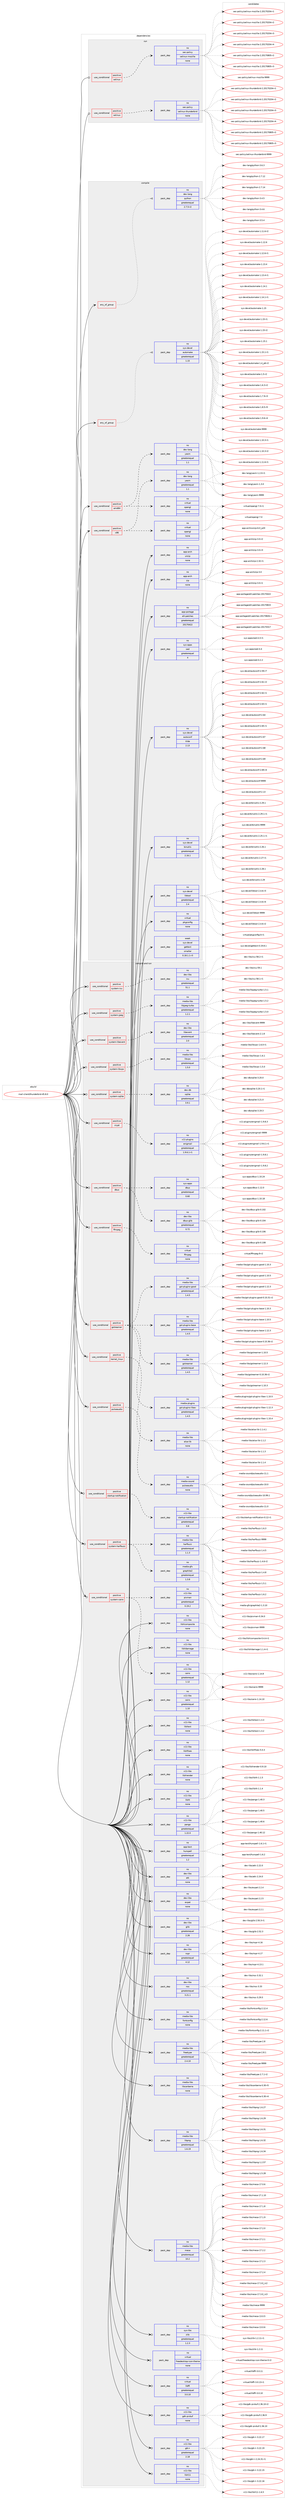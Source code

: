 digraph prolog {

# *************
# Graph options
# *************

newrank=true;
concentrate=true;
compound=true;
graph [rankdir=LR,fontname=Helvetica,fontsize=10,ranksep=1.5];#, ranksep=2.5, nodesep=0.2];
edge  [arrowhead=vee];
node  [fontname=Helvetica,fontsize=10];

# **********
# The ebuild
# **********

subgraph cluster_leftcol {
color=gray;
rank=same;
label=<<i>ebuild</i>>;
id [label="mail-client/thunderbird-45.8.0", color=red, width=4, href="../mail-client/thunderbird-45.8.0.svg"];
}

# ****************
# The dependencies
# ****************

subgraph cluster_midcol {
color=gray;
label=<<i>dependencies</i>>;
subgraph cluster_compile {
fillcolor="#eeeeee";
style=filled;
label=<<i>compile</i>>;
subgraph any4988 {
dependency341240 [label=<<TABLE BORDER="0" CELLBORDER="1" CELLSPACING="0" CELLPADDING="4"><TR><TD CELLPADDING="10">any_of_group</TD></TR></TABLE>>, shape=none, color=red];subgraph pack250896 {
dependency341241 [label=<<TABLE BORDER="0" CELLBORDER="1" CELLSPACING="0" CELLPADDING="4" WIDTH="220"><TR><TD ROWSPAN="6" CELLPADDING="30">pack_dep</TD></TR><TR><TD WIDTH="110">no</TD></TR><TR><TD>dev-lang</TD></TR><TR><TD>python</TD></TR><TR><TD>greaterequal</TD></TR><TR><TD>2.7.5-r2</TD></TR></TABLE>>, shape=none, color=blue];
}
dependency341240:e -> dependency341241:w [weight=20,style="dotted",arrowhead="oinv"];
}
id:e -> dependency341240:w [weight=20,style="solid",arrowhead="vee"];
subgraph any4989 {
dependency341242 [label=<<TABLE BORDER="0" CELLBORDER="1" CELLSPACING="0" CELLPADDING="4"><TR><TD CELLPADDING="10">any_of_group</TD></TR></TABLE>>, shape=none, color=red];subgraph pack250897 {
dependency341243 [label=<<TABLE BORDER="0" CELLBORDER="1" CELLSPACING="0" CELLPADDING="4" WIDTH="220"><TR><TD ROWSPAN="6" CELLPADDING="30">pack_dep</TD></TR><TR><TD WIDTH="110">no</TD></TR><TR><TD>sys-devel</TD></TR><TR><TD>automake</TD></TR><TR><TD>greaterequal</TD></TR><TR><TD>1.15</TD></TR></TABLE>>, shape=none, color=blue];
}
dependency341242:e -> dependency341243:w [weight=20,style="dotted",arrowhead="oinv"];
}
id:e -> dependency341242:w [weight=20,style="solid",arrowhead="vee"];
subgraph cond85255 {
dependency341244 [label=<<TABLE BORDER="0" CELLBORDER="1" CELLSPACING="0" CELLPADDING="4"><TR><TD ROWSPAN="3" CELLPADDING="10">use_conditional</TD></TR><TR><TD>positive</TD></TR><TR><TD>amd64</TD></TR></TABLE>>, shape=none, color=red];
subgraph pack250898 {
dependency341245 [label=<<TABLE BORDER="0" CELLBORDER="1" CELLSPACING="0" CELLPADDING="4" WIDTH="220"><TR><TD ROWSPAN="6" CELLPADDING="30">pack_dep</TD></TR><TR><TD WIDTH="110">no</TD></TR><TR><TD>dev-lang</TD></TR><TR><TD>yasm</TD></TR><TR><TD>greaterequal</TD></TR><TR><TD>1.1</TD></TR></TABLE>>, shape=none, color=blue];
}
dependency341244:e -> dependency341245:w [weight=20,style="dashed",arrowhead="vee"];
subgraph pack250899 {
dependency341246 [label=<<TABLE BORDER="0" CELLBORDER="1" CELLSPACING="0" CELLPADDING="4" WIDTH="220"><TR><TD ROWSPAN="6" CELLPADDING="30">pack_dep</TD></TR><TR><TD WIDTH="110">no</TD></TR><TR><TD>virtual</TD></TR><TR><TD>opengl</TD></TR><TR><TD>none</TD></TR><TR><TD></TD></TR></TABLE>>, shape=none, color=blue];
}
dependency341244:e -> dependency341246:w [weight=20,style="dashed",arrowhead="vee"];
}
id:e -> dependency341244:w [weight=20,style="solid",arrowhead="vee"];
subgraph cond85256 {
dependency341247 [label=<<TABLE BORDER="0" CELLBORDER="1" CELLSPACING="0" CELLPADDING="4"><TR><TD ROWSPAN="3" CELLPADDING="10">use_conditional</TD></TR><TR><TD>positive</TD></TR><TR><TD>x86</TD></TR></TABLE>>, shape=none, color=red];
subgraph pack250900 {
dependency341248 [label=<<TABLE BORDER="0" CELLBORDER="1" CELLSPACING="0" CELLPADDING="4" WIDTH="220"><TR><TD ROWSPAN="6" CELLPADDING="30">pack_dep</TD></TR><TR><TD WIDTH="110">no</TD></TR><TR><TD>dev-lang</TD></TR><TR><TD>yasm</TD></TR><TR><TD>greaterequal</TD></TR><TR><TD>1.1</TD></TR></TABLE>>, shape=none, color=blue];
}
dependency341247:e -> dependency341248:w [weight=20,style="dashed",arrowhead="vee"];
subgraph pack250901 {
dependency341249 [label=<<TABLE BORDER="0" CELLBORDER="1" CELLSPACING="0" CELLPADDING="4" WIDTH="220"><TR><TD ROWSPAN="6" CELLPADDING="30">pack_dep</TD></TR><TR><TD WIDTH="110">no</TD></TR><TR><TD>virtual</TD></TR><TR><TD>opengl</TD></TR><TR><TD>none</TD></TR><TR><TD></TD></TR></TABLE>>, shape=none, color=blue];
}
dependency341247:e -> dependency341249:w [weight=20,style="dashed",arrowhead="vee"];
}
id:e -> dependency341247:w [weight=20,style="solid",arrowhead="vee"];
subgraph pack250902 {
dependency341250 [label=<<TABLE BORDER="0" CELLBORDER="1" CELLSPACING="0" CELLPADDING="4" WIDTH="220"><TR><TD ROWSPAN="6" CELLPADDING="30">pack_dep</TD></TR><TR><TD WIDTH="110">no</TD></TR><TR><TD>app-arch</TD></TR><TR><TD>unzip</TD></TR><TR><TD>none</TD></TR><TR><TD></TD></TR></TABLE>>, shape=none, color=blue];
}
id:e -> dependency341250:w [weight=20,style="solid",arrowhead="vee"];
subgraph pack250903 {
dependency341251 [label=<<TABLE BORDER="0" CELLBORDER="1" CELLSPACING="0" CELLPADDING="4" WIDTH="220"><TR><TD ROWSPAN="6" CELLPADDING="30">pack_dep</TD></TR><TR><TD WIDTH="110">no</TD></TR><TR><TD>app-arch</TD></TR><TR><TD>zip</TD></TR><TR><TD>none</TD></TR><TR><TD></TD></TR></TABLE>>, shape=none, color=blue];
}
id:e -> dependency341251:w [weight=20,style="solid",arrowhead="vee"];
subgraph pack250904 {
dependency341252 [label=<<TABLE BORDER="0" CELLBORDER="1" CELLSPACING="0" CELLPADDING="4" WIDTH="220"><TR><TD ROWSPAN="6" CELLPADDING="30">pack_dep</TD></TR><TR><TD WIDTH="110">no</TD></TR><TR><TD>app-portage</TD></TR><TR><TD>elt-patches</TD></TR><TR><TD>greaterequal</TD></TR><TR><TD>20170422</TD></TR></TABLE>>, shape=none, color=blue];
}
id:e -> dependency341252:w [weight=20,style="solid",arrowhead="vee"];
subgraph pack250905 {
dependency341253 [label=<<TABLE BORDER="0" CELLBORDER="1" CELLSPACING="0" CELLPADDING="4" WIDTH="220"><TR><TD ROWSPAN="6" CELLPADDING="30">pack_dep</TD></TR><TR><TD WIDTH="110">no</TD></TR><TR><TD>sys-apps</TD></TR><TR><TD>sed</TD></TR><TR><TD>greaterequal</TD></TR><TR><TD>4</TD></TR></TABLE>>, shape=none, color=blue];
}
id:e -> dependency341253:w [weight=20,style="solid",arrowhead="vee"];
subgraph pack250906 {
dependency341254 [label=<<TABLE BORDER="0" CELLBORDER="1" CELLSPACING="0" CELLPADDING="4" WIDTH="220"><TR><TD ROWSPAN="6" CELLPADDING="30">pack_dep</TD></TR><TR><TD WIDTH="110">no</TD></TR><TR><TD>sys-devel</TD></TR><TR><TD>autoconf</TD></TR><TR><TD>tilde</TD></TR><TR><TD>2.13</TD></TR></TABLE>>, shape=none, color=blue];
}
id:e -> dependency341254:w [weight=20,style="solid",arrowhead="vee"];
subgraph pack250907 {
dependency341255 [label=<<TABLE BORDER="0" CELLBORDER="1" CELLSPACING="0" CELLPADDING="4" WIDTH="220"><TR><TD ROWSPAN="6" CELLPADDING="30">pack_dep</TD></TR><TR><TD WIDTH="110">no</TD></TR><TR><TD>sys-devel</TD></TR><TR><TD>binutils</TD></TR><TR><TD>greaterequal</TD></TR><TR><TD>2.16.1</TD></TR></TABLE>>, shape=none, color=blue];
}
id:e -> dependency341255:w [weight=20,style="solid",arrowhead="vee"];
subgraph pack250908 {
dependency341256 [label=<<TABLE BORDER="0" CELLBORDER="1" CELLSPACING="0" CELLPADDING="4" WIDTH="220"><TR><TD ROWSPAN="6" CELLPADDING="30">pack_dep</TD></TR><TR><TD WIDTH="110">no</TD></TR><TR><TD>sys-devel</TD></TR><TR><TD>libtool</TD></TR><TR><TD>greaterequal</TD></TR><TR><TD>2.4</TD></TR></TABLE>>, shape=none, color=blue];
}
id:e -> dependency341256:w [weight=20,style="solid",arrowhead="vee"];
subgraph pack250909 {
dependency341257 [label=<<TABLE BORDER="0" CELLBORDER="1" CELLSPACING="0" CELLPADDING="4" WIDTH="220"><TR><TD ROWSPAN="6" CELLPADDING="30">pack_dep</TD></TR><TR><TD WIDTH="110">no</TD></TR><TR><TD>virtual</TD></TR><TR><TD>pkgconfig</TD></TR><TR><TD>none</TD></TR><TR><TD></TD></TR></TABLE>>, shape=none, color=blue];
}
id:e -> dependency341257:w [weight=20,style="solid",arrowhead="vee"];
subgraph pack250910 {
dependency341258 [label=<<TABLE BORDER="0" CELLBORDER="1" CELLSPACING="0" CELLPADDING="4" WIDTH="220"><TR><TD ROWSPAN="6" CELLPADDING="30">pack_dep</TD></TR><TR><TD WIDTH="110">weak</TD></TR><TR><TD>sys-devel</TD></TR><TR><TD>gettext</TD></TR><TR><TD>smaller</TD></TR><TR><TD>0.18.1.1-r3</TD></TR></TABLE>>, shape=none, color=blue];
}
id:e -> dependency341258:w [weight=20,style="solid",arrowhead="vee"];
}
subgraph cluster_compileandrun {
fillcolor="#eeeeee";
style=filled;
label=<<i>compile and run</i>>;
subgraph cond85257 {
dependency341259 [label=<<TABLE BORDER="0" CELLBORDER="1" CELLSPACING="0" CELLPADDING="4"><TR><TD ROWSPAN="3" CELLPADDING="10">use_conditional</TD></TR><TR><TD>positive</TD></TR><TR><TD>crypt</TD></TR></TABLE>>, shape=none, color=red];
subgraph pack250911 {
dependency341260 [label=<<TABLE BORDER="0" CELLBORDER="1" CELLSPACING="0" CELLPADDING="4" WIDTH="220"><TR><TD ROWSPAN="6" CELLPADDING="30">pack_dep</TD></TR><TR><TD WIDTH="110">no</TD></TR><TR><TD>x11-plugins</TD></TR><TR><TD>enigmail</TD></TR><TR><TD>greaterequal</TD></TR><TR><TD>1.9.6.1-r1</TD></TR></TABLE>>, shape=none, color=blue];
}
dependency341259:e -> dependency341260:w [weight=20,style="dashed",arrowhead="vee"];
}
id:e -> dependency341259:w [weight=20,style="solid",arrowhead="odotvee"];
subgraph cond85258 {
dependency341261 [label=<<TABLE BORDER="0" CELLBORDER="1" CELLSPACING="0" CELLPADDING="4"><TR><TD ROWSPAN="3" CELLPADDING="10">use_conditional</TD></TR><TR><TD>positive</TD></TR><TR><TD>dbus</TD></TR></TABLE>>, shape=none, color=red];
subgraph pack250912 {
dependency341262 [label=<<TABLE BORDER="0" CELLBORDER="1" CELLSPACING="0" CELLPADDING="4" WIDTH="220"><TR><TD ROWSPAN="6" CELLPADDING="30">pack_dep</TD></TR><TR><TD WIDTH="110">no</TD></TR><TR><TD>sys-apps</TD></TR><TR><TD>dbus</TD></TR><TR><TD>greaterequal</TD></TR><TR><TD>0.60</TD></TR></TABLE>>, shape=none, color=blue];
}
dependency341261:e -> dependency341262:w [weight=20,style="dashed",arrowhead="vee"];
subgraph pack250913 {
dependency341263 [label=<<TABLE BORDER="0" CELLBORDER="1" CELLSPACING="0" CELLPADDING="4" WIDTH="220"><TR><TD ROWSPAN="6" CELLPADDING="30">pack_dep</TD></TR><TR><TD WIDTH="110">no</TD></TR><TR><TD>dev-libs</TD></TR><TR><TD>dbus-glib</TD></TR><TR><TD>greaterequal</TD></TR><TR><TD>0.72</TD></TR></TABLE>>, shape=none, color=blue];
}
dependency341261:e -> dependency341263:w [weight=20,style="dashed",arrowhead="vee"];
}
id:e -> dependency341261:w [weight=20,style="solid",arrowhead="odotvee"];
subgraph cond85259 {
dependency341264 [label=<<TABLE BORDER="0" CELLBORDER="1" CELLSPACING="0" CELLPADDING="4"><TR><TD ROWSPAN="3" CELLPADDING="10">use_conditional</TD></TR><TR><TD>positive</TD></TR><TR><TD>ffmpeg</TD></TR></TABLE>>, shape=none, color=red];
subgraph pack250914 {
dependency341265 [label=<<TABLE BORDER="0" CELLBORDER="1" CELLSPACING="0" CELLPADDING="4" WIDTH="220"><TR><TD ROWSPAN="6" CELLPADDING="30">pack_dep</TD></TR><TR><TD WIDTH="110">no</TD></TR><TR><TD>virtual</TD></TR><TR><TD>ffmpeg</TD></TR><TR><TD>none</TD></TR><TR><TD></TD></TR></TABLE>>, shape=none, color=blue];
}
dependency341264:e -> dependency341265:w [weight=20,style="dashed",arrowhead="vee"];
}
id:e -> dependency341264:w [weight=20,style="solid",arrowhead="odotvee"];
subgraph cond85260 {
dependency341266 [label=<<TABLE BORDER="0" CELLBORDER="1" CELLSPACING="0" CELLPADDING="4"><TR><TD ROWSPAN="3" CELLPADDING="10">use_conditional</TD></TR><TR><TD>positive</TD></TR><TR><TD>gstreamer</TD></TR></TABLE>>, shape=none, color=red];
subgraph pack250915 {
dependency341267 [label=<<TABLE BORDER="0" CELLBORDER="1" CELLSPACING="0" CELLPADDING="4" WIDTH="220"><TR><TD ROWSPAN="6" CELLPADDING="30">pack_dep</TD></TR><TR><TD WIDTH="110">no</TD></TR><TR><TD>media-libs</TD></TR><TR><TD>gstreamer</TD></TR><TR><TD>greaterequal</TD></TR><TR><TD>1.4.5</TD></TR></TABLE>>, shape=none, color=blue];
}
dependency341266:e -> dependency341267:w [weight=20,style="dashed",arrowhead="vee"];
subgraph pack250916 {
dependency341268 [label=<<TABLE BORDER="0" CELLBORDER="1" CELLSPACING="0" CELLPADDING="4" WIDTH="220"><TR><TD ROWSPAN="6" CELLPADDING="30">pack_dep</TD></TR><TR><TD WIDTH="110">no</TD></TR><TR><TD>media-libs</TD></TR><TR><TD>gst-plugins-base</TD></TR><TR><TD>greaterequal</TD></TR><TR><TD>1.4.5</TD></TR></TABLE>>, shape=none, color=blue];
}
dependency341266:e -> dependency341268:w [weight=20,style="dashed",arrowhead="vee"];
subgraph pack250917 {
dependency341269 [label=<<TABLE BORDER="0" CELLBORDER="1" CELLSPACING="0" CELLPADDING="4" WIDTH="220"><TR><TD ROWSPAN="6" CELLPADDING="30">pack_dep</TD></TR><TR><TD WIDTH="110">no</TD></TR><TR><TD>media-libs</TD></TR><TR><TD>gst-plugins-good</TD></TR><TR><TD>greaterequal</TD></TR><TR><TD>1.4.5</TD></TR></TABLE>>, shape=none, color=blue];
}
dependency341266:e -> dependency341269:w [weight=20,style="dashed",arrowhead="vee"];
subgraph pack250918 {
dependency341270 [label=<<TABLE BORDER="0" CELLBORDER="1" CELLSPACING="0" CELLPADDING="4" WIDTH="220"><TR><TD ROWSPAN="6" CELLPADDING="30">pack_dep</TD></TR><TR><TD WIDTH="110">no</TD></TR><TR><TD>media-plugins</TD></TR><TR><TD>gst-plugins-libav</TD></TR><TR><TD>greaterequal</TD></TR><TR><TD>1.4.5</TD></TR></TABLE>>, shape=none, color=blue];
}
dependency341266:e -> dependency341270:w [weight=20,style="dashed",arrowhead="vee"];
}
id:e -> dependency341266:w [weight=20,style="solid",arrowhead="odotvee"];
subgraph cond85261 {
dependency341271 [label=<<TABLE BORDER="0" CELLBORDER="1" CELLSPACING="0" CELLPADDING="4"><TR><TD ROWSPAN="3" CELLPADDING="10">use_conditional</TD></TR><TR><TD>positive</TD></TR><TR><TD>kernel_linux</TD></TR></TABLE>>, shape=none, color=red];
subgraph pack250919 {
dependency341272 [label=<<TABLE BORDER="0" CELLBORDER="1" CELLSPACING="0" CELLPADDING="4" WIDTH="220"><TR><TD ROWSPAN="6" CELLPADDING="30">pack_dep</TD></TR><TR><TD WIDTH="110">no</TD></TR><TR><TD>media-libs</TD></TR><TR><TD>alsa-lib</TD></TR><TR><TD>none</TD></TR><TR><TD></TD></TR></TABLE>>, shape=none, color=blue];
}
dependency341271:e -> dependency341272:w [weight=20,style="dashed",arrowhead="vee"];
}
id:e -> dependency341271:w [weight=20,style="solid",arrowhead="odotvee"];
subgraph cond85262 {
dependency341273 [label=<<TABLE BORDER="0" CELLBORDER="1" CELLSPACING="0" CELLPADDING="4"><TR><TD ROWSPAN="3" CELLPADDING="10">use_conditional</TD></TR><TR><TD>positive</TD></TR><TR><TD>pulseaudio</TD></TR></TABLE>>, shape=none, color=red];
subgraph pack250920 {
dependency341274 [label=<<TABLE BORDER="0" CELLBORDER="1" CELLSPACING="0" CELLPADDING="4" WIDTH="220"><TR><TD ROWSPAN="6" CELLPADDING="30">pack_dep</TD></TR><TR><TD WIDTH="110">no</TD></TR><TR><TD>media-sound</TD></TR><TR><TD>pulseaudio</TD></TR><TR><TD>none</TD></TR><TR><TD></TD></TR></TABLE>>, shape=none, color=blue];
}
dependency341273:e -> dependency341274:w [weight=20,style="dashed",arrowhead="vee"];
}
id:e -> dependency341273:w [weight=20,style="solid",arrowhead="odotvee"];
subgraph cond85263 {
dependency341275 [label=<<TABLE BORDER="0" CELLBORDER="1" CELLSPACING="0" CELLPADDING="4"><TR><TD ROWSPAN="3" CELLPADDING="10">use_conditional</TD></TR><TR><TD>positive</TD></TR><TR><TD>startup-notification</TD></TR></TABLE>>, shape=none, color=red];
subgraph pack250921 {
dependency341276 [label=<<TABLE BORDER="0" CELLBORDER="1" CELLSPACING="0" CELLPADDING="4" WIDTH="220"><TR><TD ROWSPAN="6" CELLPADDING="30">pack_dep</TD></TR><TR><TD WIDTH="110">no</TD></TR><TR><TD>x11-libs</TD></TR><TR><TD>startup-notification</TD></TR><TR><TD>greaterequal</TD></TR><TR><TD>0.8</TD></TR></TABLE>>, shape=none, color=blue];
}
dependency341275:e -> dependency341276:w [weight=20,style="dashed",arrowhead="vee"];
}
id:e -> dependency341275:w [weight=20,style="solid",arrowhead="odotvee"];
subgraph cond85264 {
dependency341277 [label=<<TABLE BORDER="0" CELLBORDER="1" CELLSPACING="0" CELLPADDING="4"><TR><TD ROWSPAN="3" CELLPADDING="10">use_conditional</TD></TR><TR><TD>positive</TD></TR><TR><TD>system-cairo</TD></TR></TABLE>>, shape=none, color=red];
subgraph pack250922 {
dependency341278 [label=<<TABLE BORDER="0" CELLBORDER="1" CELLSPACING="0" CELLPADDING="4" WIDTH="220"><TR><TD ROWSPAN="6" CELLPADDING="30">pack_dep</TD></TR><TR><TD WIDTH="110">no</TD></TR><TR><TD>x11-libs</TD></TR><TR><TD>cairo</TD></TR><TR><TD>greaterequal</TD></TR><TR><TD>1.12</TD></TR></TABLE>>, shape=none, color=blue];
}
dependency341277:e -> dependency341278:w [weight=20,style="dashed",arrowhead="vee"];
subgraph pack250923 {
dependency341279 [label=<<TABLE BORDER="0" CELLBORDER="1" CELLSPACING="0" CELLPADDING="4" WIDTH="220"><TR><TD ROWSPAN="6" CELLPADDING="30">pack_dep</TD></TR><TR><TD WIDTH="110">no</TD></TR><TR><TD>x11-libs</TD></TR><TR><TD>pixman</TD></TR><TR><TD>greaterequal</TD></TR><TR><TD>0.19.2</TD></TR></TABLE>>, shape=none, color=blue];
}
dependency341277:e -> dependency341279:w [weight=20,style="dashed",arrowhead="vee"];
}
id:e -> dependency341277:w [weight=20,style="solid",arrowhead="odotvee"];
subgraph cond85265 {
dependency341280 [label=<<TABLE BORDER="0" CELLBORDER="1" CELLSPACING="0" CELLPADDING="4"><TR><TD ROWSPAN="3" CELLPADDING="10">use_conditional</TD></TR><TR><TD>positive</TD></TR><TR><TD>system-harfbuzz</TD></TR></TABLE>>, shape=none, color=red];
subgraph pack250924 {
dependency341281 [label=<<TABLE BORDER="0" CELLBORDER="1" CELLSPACING="0" CELLPADDING="4" WIDTH="220"><TR><TD ROWSPAN="6" CELLPADDING="30">pack_dep</TD></TR><TR><TD WIDTH="110">no</TD></TR><TR><TD>media-libs</TD></TR><TR><TD>harfbuzz</TD></TR><TR><TD>greaterequal</TD></TR><TR><TD>1.1.3</TD></TR></TABLE>>, shape=none, color=blue];
}
dependency341280:e -> dependency341281:w [weight=20,style="dashed",arrowhead="vee"];
subgraph pack250925 {
dependency341282 [label=<<TABLE BORDER="0" CELLBORDER="1" CELLSPACING="0" CELLPADDING="4" WIDTH="220"><TR><TD ROWSPAN="6" CELLPADDING="30">pack_dep</TD></TR><TR><TD WIDTH="110">no</TD></TR><TR><TD>media-gfx</TD></TR><TR><TD>graphite2</TD></TR><TR><TD>greaterequal</TD></TR><TR><TD>1.3.8</TD></TR></TABLE>>, shape=none, color=blue];
}
dependency341280:e -> dependency341282:w [weight=20,style="dashed",arrowhead="vee"];
}
id:e -> dependency341280:w [weight=20,style="solid",arrowhead="odotvee"];
subgraph cond85266 {
dependency341283 [label=<<TABLE BORDER="0" CELLBORDER="1" CELLSPACING="0" CELLPADDING="4"><TR><TD ROWSPAN="3" CELLPADDING="10">use_conditional</TD></TR><TR><TD>positive</TD></TR><TR><TD>system-icu</TD></TR></TABLE>>, shape=none, color=red];
subgraph pack250926 {
dependency341284 [label=<<TABLE BORDER="0" CELLBORDER="1" CELLSPACING="0" CELLPADDING="4" WIDTH="220"><TR><TD ROWSPAN="6" CELLPADDING="30">pack_dep</TD></TR><TR><TD WIDTH="110">no</TD></TR><TR><TD>dev-libs</TD></TR><TR><TD>icu</TD></TR><TR><TD>greaterequal</TD></TR><TR><TD>51.1</TD></TR></TABLE>>, shape=none, color=blue];
}
dependency341283:e -> dependency341284:w [weight=20,style="dashed",arrowhead="vee"];
}
id:e -> dependency341283:w [weight=20,style="solid",arrowhead="odotvee"];
subgraph cond85267 {
dependency341285 [label=<<TABLE BORDER="0" CELLBORDER="1" CELLSPACING="0" CELLPADDING="4"><TR><TD ROWSPAN="3" CELLPADDING="10">use_conditional</TD></TR><TR><TD>positive</TD></TR><TR><TD>system-jpeg</TD></TR></TABLE>>, shape=none, color=red];
subgraph pack250927 {
dependency341286 [label=<<TABLE BORDER="0" CELLBORDER="1" CELLSPACING="0" CELLPADDING="4" WIDTH="220"><TR><TD ROWSPAN="6" CELLPADDING="30">pack_dep</TD></TR><TR><TD WIDTH="110">no</TD></TR><TR><TD>media-libs</TD></TR><TR><TD>libjpeg-turbo</TD></TR><TR><TD>greaterequal</TD></TR><TR><TD>1.2.1</TD></TR></TABLE>>, shape=none, color=blue];
}
dependency341285:e -> dependency341286:w [weight=20,style="dashed",arrowhead="vee"];
}
id:e -> dependency341285:w [weight=20,style="solid",arrowhead="odotvee"];
subgraph cond85268 {
dependency341287 [label=<<TABLE BORDER="0" CELLBORDER="1" CELLSPACING="0" CELLPADDING="4"><TR><TD ROWSPAN="3" CELLPADDING="10">use_conditional</TD></TR><TR><TD>positive</TD></TR><TR><TD>system-libevent</TD></TR></TABLE>>, shape=none, color=red];
subgraph pack250928 {
dependency341288 [label=<<TABLE BORDER="0" CELLBORDER="1" CELLSPACING="0" CELLPADDING="4" WIDTH="220"><TR><TD ROWSPAN="6" CELLPADDING="30">pack_dep</TD></TR><TR><TD WIDTH="110">no</TD></TR><TR><TD>dev-libs</TD></TR><TR><TD>libevent</TD></TR><TR><TD>greaterequal</TD></TR><TR><TD>2.0</TD></TR></TABLE>>, shape=none, color=blue];
}
dependency341287:e -> dependency341288:w [weight=20,style="dashed",arrowhead="vee"];
}
id:e -> dependency341287:w [weight=20,style="solid",arrowhead="odotvee"];
subgraph cond85269 {
dependency341289 [label=<<TABLE BORDER="0" CELLBORDER="1" CELLSPACING="0" CELLPADDING="4"><TR><TD ROWSPAN="3" CELLPADDING="10">use_conditional</TD></TR><TR><TD>positive</TD></TR><TR><TD>system-libvpx</TD></TR></TABLE>>, shape=none, color=red];
subgraph pack250929 {
dependency341290 [label=<<TABLE BORDER="0" CELLBORDER="1" CELLSPACING="0" CELLPADDING="4" WIDTH="220"><TR><TD ROWSPAN="6" CELLPADDING="30">pack_dep</TD></TR><TR><TD WIDTH="110">no</TD></TR><TR><TD>media-libs</TD></TR><TR><TD>libvpx</TD></TR><TR><TD>greaterequal</TD></TR><TR><TD>1.5.0</TD></TR></TABLE>>, shape=none, color=blue];
}
dependency341289:e -> dependency341290:w [weight=20,style="dashed",arrowhead="vee"];
}
id:e -> dependency341289:w [weight=20,style="solid",arrowhead="odotvee"];
subgraph cond85270 {
dependency341291 [label=<<TABLE BORDER="0" CELLBORDER="1" CELLSPACING="0" CELLPADDING="4"><TR><TD ROWSPAN="3" CELLPADDING="10">use_conditional</TD></TR><TR><TD>positive</TD></TR><TR><TD>system-sqlite</TD></TR></TABLE>>, shape=none, color=red];
subgraph pack250930 {
dependency341292 [label=<<TABLE BORDER="0" CELLBORDER="1" CELLSPACING="0" CELLPADDING="4" WIDTH="220"><TR><TD ROWSPAN="6" CELLPADDING="30">pack_dep</TD></TR><TR><TD WIDTH="110">no</TD></TR><TR><TD>dev-db</TD></TR><TR><TD>sqlite</TD></TR><TR><TD>greaterequal</TD></TR><TR><TD>3.9.1</TD></TR></TABLE>>, shape=none, color=blue];
}
dependency341291:e -> dependency341292:w [weight=20,style="dashed",arrowhead="vee"];
}
id:e -> dependency341291:w [weight=20,style="solid",arrowhead="odotvee"];
subgraph pack250931 {
dependency341293 [label=<<TABLE BORDER="0" CELLBORDER="1" CELLSPACING="0" CELLPADDING="4" WIDTH="220"><TR><TD ROWSPAN="6" CELLPADDING="30">pack_dep</TD></TR><TR><TD WIDTH="110">no</TD></TR><TR><TD>app-text</TD></TR><TR><TD>hunspell</TD></TR><TR><TD>greaterequal</TD></TR><TR><TD>1.2</TD></TR></TABLE>>, shape=none, color=blue];
}
id:e -> dependency341293:w [weight=20,style="solid",arrowhead="odotvee"];
subgraph pack250932 {
dependency341294 [label=<<TABLE BORDER="0" CELLBORDER="1" CELLSPACING="0" CELLPADDING="4" WIDTH="220"><TR><TD ROWSPAN="6" CELLPADDING="30">pack_dep</TD></TR><TR><TD WIDTH="110">no</TD></TR><TR><TD>dev-libs</TD></TR><TR><TD>atk</TD></TR><TR><TD>none</TD></TR><TR><TD></TD></TR></TABLE>>, shape=none, color=blue];
}
id:e -> dependency341294:w [weight=20,style="solid",arrowhead="odotvee"];
subgraph pack250933 {
dependency341295 [label=<<TABLE BORDER="0" CELLBORDER="1" CELLSPACING="0" CELLPADDING="4" WIDTH="220"><TR><TD ROWSPAN="6" CELLPADDING="30">pack_dep</TD></TR><TR><TD WIDTH="110">no</TD></TR><TR><TD>dev-libs</TD></TR><TR><TD>expat</TD></TR><TR><TD>none</TD></TR><TR><TD></TD></TR></TABLE>>, shape=none, color=blue];
}
id:e -> dependency341295:w [weight=20,style="solid",arrowhead="odotvee"];
subgraph pack250934 {
dependency341296 [label=<<TABLE BORDER="0" CELLBORDER="1" CELLSPACING="0" CELLPADDING="4" WIDTH="220"><TR><TD ROWSPAN="6" CELLPADDING="30">pack_dep</TD></TR><TR><TD WIDTH="110">no</TD></TR><TR><TD>dev-libs</TD></TR><TR><TD>glib</TD></TR><TR><TD>greaterequal</TD></TR><TR><TD>2.26</TD></TR></TABLE>>, shape=none, color=blue];
}
id:e -> dependency341296:w [weight=20,style="solid",arrowhead="odotvee"];
subgraph pack250935 {
dependency341297 [label=<<TABLE BORDER="0" CELLBORDER="1" CELLSPACING="0" CELLPADDING="4" WIDTH="220"><TR><TD ROWSPAN="6" CELLPADDING="30">pack_dep</TD></TR><TR><TD WIDTH="110">no</TD></TR><TR><TD>dev-libs</TD></TR><TR><TD>nspr</TD></TR><TR><TD>greaterequal</TD></TR><TR><TD>4.12</TD></TR></TABLE>>, shape=none, color=blue];
}
id:e -> dependency341297:w [weight=20,style="solid",arrowhead="odotvee"];
subgraph pack250936 {
dependency341298 [label=<<TABLE BORDER="0" CELLBORDER="1" CELLSPACING="0" CELLPADDING="4" WIDTH="220"><TR><TD ROWSPAN="6" CELLPADDING="30">pack_dep</TD></TR><TR><TD WIDTH="110">no</TD></TR><TR><TD>dev-libs</TD></TR><TR><TD>nss</TD></TR><TR><TD>greaterequal</TD></TR><TR><TD>3.21.1</TD></TR></TABLE>>, shape=none, color=blue];
}
id:e -> dependency341298:w [weight=20,style="solid",arrowhead="odotvee"];
subgraph pack250937 {
dependency341299 [label=<<TABLE BORDER="0" CELLBORDER="1" CELLSPACING="0" CELLPADDING="4" WIDTH="220"><TR><TD ROWSPAN="6" CELLPADDING="30">pack_dep</TD></TR><TR><TD WIDTH="110">no</TD></TR><TR><TD>media-libs</TD></TR><TR><TD>fontconfig</TD></TR><TR><TD>none</TD></TR><TR><TD></TD></TR></TABLE>>, shape=none, color=blue];
}
id:e -> dependency341299:w [weight=20,style="solid",arrowhead="odotvee"];
subgraph pack250938 {
dependency341300 [label=<<TABLE BORDER="0" CELLBORDER="1" CELLSPACING="0" CELLPADDING="4" WIDTH="220"><TR><TD ROWSPAN="6" CELLPADDING="30">pack_dep</TD></TR><TR><TD WIDTH="110">no</TD></TR><TR><TD>media-libs</TD></TR><TR><TD>freetype</TD></TR><TR><TD>greaterequal</TD></TR><TR><TD>2.4.10</TD></TR></TABLE>>, shape=none, color=blue];
}
id:e -> dependency341300:w [weight=20,style="solid",arrowhead="odotvee"];
subgraph pack250939 {
dependency341301 [label=<<TABLE BORDER="0" CELLBORDER="1" CELLSPACING="0" CELLPADDING="4" WIDTH="220"><TR><TD ROWSPAN="6" CELLPADDING="30">pack_dep</TD></TR><TR><TD WIDTH="110">no</TD></TR><TR><TD>media-libs</TD></TR><TR><TD>libcanberra</TD></TR><TR><TD>none</TD></TR><TR><TD></TD></TR></TABLE>>, shape=none, color=blue];
}
id:e -> dependency341301:w [weight=20,style="solid",arrowhead="odotvee"];
subgraph pack250940 {
dependency341302 [label=<<TABLE BORDER="0" CELLBORDER="1" CELLSPACING="0" CELLPADDING="4" WIDTH="220"><TR><TD ROWSPAN="6" CELLPADDING="30">pack_dep</TD></TR><TR><TD WIDTH="110">no</TD></TR><TR><TD>media-libs</TD></TR><TR><TD>libpng</TD></TR><TR><TD>greaterequal</TD></TR><TR><TD>1.6.19</TD></TR></TABLE>>, shape=none, color=blue];
}
id:e -> dependency341302:w [weight=20,style="solid",arrowhead="odotvee"];
subgraph pack250941 {
dependency341303 [label=<<TABLE BORDER="0" CELLBORDER="1" CELLSPACING="0" CELLPADDING="4" WIDTH="220"><TR><TD ROWSPAN="6" CELLPADDING="30">pack_dep</TD></TR><TR><TD WIDTH="110">no</TD></TR><TR><TD>media-libs</TD></TR><TR><TD>mesa</TD></TR><TR><TD>greaterequal</TD></TR><TR><TD>10.2</TD></TR></TABLE>>, shape=none, color=blue];
}
id:e -> dependency341303:w [weight=20,style="solid",arrowhead="odotvee"];
subgraph pack250942 {
dependency341304 [label=<<TABLE BORDER="0" CELLBORDER="1" CELLSPACING="0" CELLPADDING="4" WIDTH="220"><TR><TD ROWSPAN="6" CELLPADDING="30">pack_dep</TD></TR><TR><TD WIDTH="110">no</TD></TR><TR><TD>sys-libs</TD></TR><TR><TD>zlib</TD></TR><TR><TD>greaterequal</TD></TR><TR><TD>1.2.3</TD></TR></TABLE>>, shape=none, color=blue];
}
id:e -> dependency341304:w [weight=20,style="solid",arrowhead="odotvee"];
subgraph pack250943 {
dependency341305 [label=<<TABLE BORDER="0" CELLBORDER="1" CELLSPACING="0" CELLPADDING="4" WIDTH="220"><TR><TD ROWSPAN="6" CELLPADDING="30">pack_dep</TD></TR><TR><TD WIDTH="110">no</TD></TR><TR><TD>virtual</TD></TR><TR><TD>freedesktop-icon-theme</TD></TR><TR><TD>none</TD></TR><TR><TD></TD></TR></TABLE>>, shape=none, color=blue];
}
id:e -> dependency341305:w [weight=20,style="solid",arrowhead="odotvee"];
subgraph pack250944 {
dependency341306 [label=<<TABLE BORDER="0" CELLBORDER="1" CELLSPACING="0" CELLPADDING="4" WIDTH="220"><TR><TD ROWSPAN="6" CELLPADDING="30">pack_dep</TD></TR><TR><TD WIDTH="110">no</TD></TR><TR><TD>virtual</TD></TR><TR><TD>libffi</TD></TR><TR><TD>greaterequal</TD></TR><TR><TD>3.0.10</TD></TR></TABLE>>, shape=none, color=blue];
}
id:e -> dependency341306:w [weight=20,style="solid",arrowhead="odotvee"];
subgraph pack250945 {
dependency341307 [label=<<TABLE BORDER="0" CELLBORDER="1" CELLSPACING="0" CELLPADDING="4" WIDTH="220"><TR><TD ROWSPAN="6" CELLPADDING="30">pack_dep</TD></TR><TR><TD WIDTH="110">no</TD></TR><TR><TD>x11-libs</TD></TR><TR><TD>cairo</TD></TR><TR><TD>greaterequal</TD></TR><TR><TD>1.10</TD></TR></TABLE>>, shape=none, color=blue];
}
id:e -> dependency341307:w [weight=20,style="solid",arrowhead="odotvee"];
subgraph pack250946 {
dependency341308 [label=<<TABLE BORDER="0" CELLBORDER="1" CELLSPACING="0" CELLPADDING="4" WIDTH="220"><TR><TD ROWSPAN="6" CELLPADDING="30">pack_dep</TD></TR><TR><TD WIDTH="110">no</TD></TR><TR><TD>x11-libs</TD></TR><TR><TD>gdk-pixbuf</TD></TR><TR><TD>none</TD></TR><TR><TD></TD></TR></TABLE>>, shape=none, color=blue];
}
id:e -> dependency341308:w [weight=20,style="solid",arrowhead="odotvee"];
subgraph pack250947 {
dependency341309 [label=<<TABLE BORDER="0" CELLBORDER="1" CELLSPACING="0" CELLPADDING="4" WIDTH="220"><TR><TD ROWSPAN="6" CELLPADDING="30">pack_dep</TD></TR><TR><TD WIDTH="110">no</TD></TR><TR><TD>x11-libs</TD></TR><TR><TD>gtk+</TD></TR><TR><TD>greaterequal</TD></TR><TR><TD>2.18</TD></TR></TABLE>>, shape=none, color=blue];
}
id:e -> dependency341309:w [weight=20,style="solid",arrowhead="odotvee"];
subgraph pack250948 {
dependency341310 [label=<<TABLE BORDER="0" CELLBORDER="1" CELLSPACING="0" CELLPADDING="4" WIDTH="220"><TR><TD ROWSPAN="6" CELLPADDING="30">pack_dep</TD></TR><TR><TD WIDTH="110">no</TD></TR><TR><TD>x11-libs</TD></TR><TR><TD>libX11</TD></TR><TR><TD>none</TD></TR><TR><TD></TD></TR></TABLE>>, shape=none, color=blue];
}
id:e -> dependency341310:w [weight=20,style="solid",arrowhead="odotvee"];
subgraph pack250949 {
dependency341311 [label=<<TABLE BORDER="0" CELLBORDER="1" CELLSPACING="0" CELLPADDING="4" WIDTH="220"><TR><TD ROWSPAN="6" CELLPADDING="30">pack_dep</TD></TR><TR><TD WIDTH="110">no</TD></TR><TR><TD>x11-libs</TD></TR><TR><TD>libXcomposite</TD></TR><TR><TD>none</TD></TR><TR><TD></TD></TR></TABLE>>, shape=none, color=blue];
}
id:e -> dependency341311:w [weight=20,style="solid",arrowhead="odotvee"];
subgraph pack250950 {
dependency341312 [label=<<TABLE BORDER="0" CELLBORDER="1" CELLSPACING="0" CELLPADDING="4" WIDTH="220"><TR><TD ROWSPAN="6" CELLPADDING="30">pack_dep</TD></TR><TR><TD WIDTH="110">no</TD></TR><TR><TD>x11-libs</TD></TR><TR><TD>libXdamage</TD></TR><TR><TD>none</TD></TR><TR><TD></TD></TR></TABLE>>, shape=none, color=blue];
}
id:e -> dependency341312:w [weight=20,style="solid",arrowhead="odotvee"];
subgraph pack250951 {
dependency341313 [label=<<TABLE BORDER="0" CELLBORDER="1" CELLSPACING="0" CELLPADDING="4" WIDTH="220"><TR><TD ROWSPAN="6" CELLPADDING="30">pack_dep</TD></TR><TR><TD WIDTH="110">no</TD></TR><TR><TD>x11-libs</TD></TR><TR><TD>libXext</TD></TR><TR><TD>none</TD></TR><TR><TD></TD></TR></TABLE>>, shape=none, color=blue];
}
id:e -> dependency341313:w [weight=20,style="solid",arrowhead="odotvee"];
subgraph pack250952 {
dependency341314 [label=<<TABLE BORDER="0" CELLBORDER="1" CELLSPACING="0" CELLPADDING="4" WIDTH="220"><TR><TD ROWSPAN="6" CELLPADDING="30">pack_dep</TD></TR><TR><TD WIDTH="110">no</TD></TR><TR><TD>x11-libs</TD></TR><TR><TD>libXfixes</TD></TR><TR><TD>none</TD></TR><TR><TD></TD></TR></TABLE>>, shape=none, color=blue];
}
id:e -> dependency341314:w [weight=20,style="solid",arrowhead="odotvee"];
subgraph pack250953 {
dependency341315 [label=<<TABLE BORDER="0" CELLBORDER="1" CELLSPACING="0" CELLPADDING="4" WIDTH="220"><TR><TD ROWSPAN="6" CELLPADDING="30">pack_dep</TD></TR><TR><TD WIDTH="110">no</TD></TR><TR><TD>x11-libs</TD></TR><TR><TD>libXrender</TD></TR><TR><TD>none</TD></TR><TR><TD></TD></TR></TABLE>>, shape=none, color=blue];
}
id:e -> dependency341315:w [weight=20,style="solid",arrowhead="odotvee"];
subgraph pack250954 {
dependency341316 [label=<<TABLE BORDER="0" CELLBORDER="1" CELLSPACING="0" CELLPADDING="4" WIDTH="220"><TR><TD ROWSPAN="6" CELLPADDING="30">pack_dep</TD></TR><TR><TD WIDTH="110">no</TD></TR><TR><TD>x11-libs</TD></TR><TR><TD>libXt</TD></TR><TR><TD>none</TD></TR><TR><TD></TD></TR></TABLE>>, shape=none, color=blue];
}
id:e -> dependency341316:w [weight=20,style="solid",arrowhead="odotvee"];
subgraph pack250955 {
dependency341317 [label=<<TABLE BORDER="0" CELLBORDER="1" CELLSPACING="0" CELLPADDING="4" WIDTH="220"><TR><TD ROWSPAN="6" CELLPADDING="30">pack_dep</TD></TR><TR><TD WIDTH="110">no</TD></TR><TR><TD>x11-libs</TD></TR><TR><TD>pango</TD></TR><TR><TD>greaterequal</TD></TR><TR><TD>1.22.0</TD></TR></TABLE>>, shape=none, color=blue];
}
id:e -> dependency341317:w [weight=20,style="solid",arrowhead="odotvee"];
}
subgraph cluster_run {
fillcolor="#eeeeee";
style=filled;
label=<<i>run</i>>;
subgraph cond85271 {
dependency341318 [label=<<TABLE BORDER="0" CELLBORDER="1" CELLSPACING="0" CELLPADDING="4"><TR><TD ROWSPAN="3" CELLPADDING="10">use_conditional</TD></TR><TR><TD>positive</TD></TR><TR><TD>selinux</TD></TR></TABLE>>, shape=none, color=red];
subgraph pack250956 {
dependency341319 [label=<<TABLE BORDER="0" CELLBORDER="1" CELLSPACING="0" CELLPADDING="4" WIDTH="220"><TR><TD ROWSPAN="6" CELLPADDING="30">pack_dep</TD></TR><TR><TD WIDTH="110">no</TD></TR><TR><TD>sec-policy</TD></TR><TR><TD>selinux-mozilla</TD></TR><TR><TD>none</TD></TR><TR><TD></TD></TR></TABLE>>, shape=none, color=blue];
}
dependency341318:e -> dependency341319:w [weight=20,style="dashed",arrowhead="vee"];
}
id:e -> dependency341318:w [weight=20,style="solid",arrowhead="odot"];
subgraph cond85272 {
dependency341320 [label=<<TABLE BORDER="0" CELLBORDER="1" CELLSPACING="0" CELLPADDING="4"><TR><TD ROWSPAN="3" CELLPADDING="10">use_conditional</TD></TR><TR><TD>positive</TD></TR><TR><TD>selinux</TD></TR></TABLE>>, shape=none, color=red];
subgraph pack250957 {
dependency341321 [label=<<TABLE BORDER="0" CELLBORDER="1" CELLSPACING="0" CELLPADDING="4" WIDTH="220"><TR><TD ROWSPAN="6" CELLPADDING="30">pack_dep</TD></TR><TR><TD WIDTH="110">no</TD></TR><TR><TD>sec-policy</TD></TR><TR><TD>selinux-thunderbird</TD></TR><TR><TD>none</TD></TR><TR><TD></TD></TR></TABLE>>, shape=none, color=blue];
}
dependency341320:e -> dependency341321:w [weight=20,style="dashed",arrowhead="vee"];
}
id:e -> dependency341320:w [weight=20,style="solid",arrowhead="odot"];
}
}

# **************
# The candidates
# **************

subgraph cluster_choices {
rank=same;
color=gray;
label=<<i>candidates</i>>;

subgraph choice250896 {
color=black;
nodesep=1;
choice10010111845108971101034711212111610411111045504655464950 [label="dev-lang/python-2.7.12", color=red, width=4,href="../dev-lang/python-2.7.12.svg"];
choice10010111845108971101034711212111610411111045504655464952 [label="dev-lang/python-2.7.14", color=red, width=4,href="../dev-lang/python-2.7.14.svg"];
choice100101118451089711010347112121116104111110455146524653 [label="dev-lang/python-3.4.5", color=red, width=4,href="../dev-lang/python-3.4.5.svg"];
choice100101118451089711010347112121116104111110455146524654 [label="dev-lang/python-3.4.6", color=red, width=4,href="../dev-lang/python-3.4.6.svg"];
choice100101118451089711010347112121116104111110455146534652 [label="dev-lang/python-3.5.4", color=red, width=4,href="../dev-lang/python-3.5.4.svg"];
choice100101118451089711010347112121116104111110455146544651 [label="dev-lang/python-3.6.3", color=red, width=4,href="../dev-lang/python-3.6.3.svg"];
dependency341241:e -> choice10010111845108971101034711212111610411111045504655464950:w [style=dotted,weight="100"];
dependency341241:e -> choice10010111845108971101034711212111610411111045504655464952:w [style=dotted,weight="100"];
dependency341241:e -> choice100101118451089711010347112121116104111110455146524653:w [style=dotted,weight="100"];
dependency341241:e -> choice100101118451089711010347112121116104111110455146524654:w [style=dotted,weight="100"];
dependency341241:e -> choice100101118451089711010347112121116104111110455146534652:w [style=dotted,weight="100"];
dependency341241:e -> choice100101118451089711010347112121116104111110455146544651:w [style=dotted,weight="100"];
}
subgraph choice250897 {
color=black;
nodesep=1;
choice11512111545100101118101108479711711611110997107101454946494846514511449 [label="sys-devel/automake-1.10.3-r1", color=red, width=4,href="../sys-devel/automake-1.10.3-r1.svg"];
choice11512111545100101118101108479711711611110997107101454946494846514511450 [label="sys-devel/automake-1.10.3-r2", color=red, width=4,href="../sys-devel/automake-1.10.3-r2.svg"];
choice11512111545100101118101108479711711611110997107101454946494946544511449 [label="sys-devel/automake-1.11.6-r1", color=red, width=4,href="../sys-devel/automake-1.11.6-r1.svg"];
choice11512111545100101118101108479711711611110997107101454946494946544511450 [label="sys-devel/automake-1.11.6-r2", color=red, width=4,href="../sys-devel/automake-1.11.6-r2.svg"];
choice1151211154510010111810110847971171161111099710710145494649504654 [label="sys-devel/automake-1.12.6", color=red, width=4,href="../sys-devel/automake-1.12.6.svg"];
choice11512111545100101118101108479711711611110997107101454946495046544511449 [label="sys-devel/automake-1.12.6-r1", color=red, width=4,href="../sys-devel/automake-1.12.6-r1.svg"];
choice1151211154510010111810110847971171161111099710710145494649514652 [label="sys-devel/automake-1.13.4", color=red, width=4,href="../sys-devel/automake-1.13.4.svg"];
choice11512111545100101118101108479711711611110997107101454946495146524511449 [label="sys-devel/automake-1.13.4-r1", color=red, width=4,href="../sys-devel/automake-1.13.4-r1.svg"];
choice1151211154510010111810110847971171161111099710710145494649524649 [label="sys-devel/automake-1.14.1", color=red, width=4,href="../sys-devel/automake-1.14.1.svg"];
choice11512111545100101118101108479711711611110997107101454946495246494511449 [label="sys-devel/automake-1.14.1-r1", color=red, width=4,href="../sys-devel/automake-1.14.1-r1.svg"];
choice115121115451001011181011084797117116111109971071014549464953 [label="sys-devel/automake-1.15", color=red, width=4,href="../sys-devel/automake-1.15.svg"];
choice1151211154510010111810110847971171161111099710710145494649534511449 [label="sys-devel/automake-1.15-r1", color=red, width=4,href="../sys-devel/automake-1.15-r1.svg"];
choice1151211154510010111810110847971171161111099710710145494649534511450 [label="sys-devel/automake-1.15-r2", color=red, width=4,href="../sys-devel/automake-1.15-r2.svg"];
choice1151211154510010111810110847971171161111099710710145494649534649 [label="sys-devel/automake-1.15.1", color=red, width=4,href="../sys-devel/automake-1.15.1.svg"];
choice11512111545100101118101108479711711611110997107101454946495346494511449 [label="sys-devel/automake-1.15.1-r1", color=red, width=4,href="../sys-devel/automake-1.15.1-r1.svg"];
choice115121115451001011181011084797117116111109971071014549465295112544511450 [label="sys-devel/automake-1.4_p6-r2", color=red, width=4,href="../sys-devel/automake-1.4_p6-r2.svg"];
choice11512111545100101118101108479711711611110997107101454946534511450 [label="sys-devel/automake-1.5-r2", color=red, width=4,href="../sys-devel/automake-1.5-r2.svg"];
choice115121115451001011181011084797117116111109971071014549465446514511450 [label="sys-devel/automake-1.6.3-r2", color=red, width=4,href="../sys-devel/automake-1.6.3-r2.svg"];
choice115121115451001011181011084797117116111109971071014549465546574511451 [label="sys-devel/automake-1.7.9-r3", color=red, width=4,href="../sys-devel/automake-1.7.9-r3.svg"];
choice115121115451001011181011084797117116111109971071014549465646534511453 [label="sys-devel/automake-1.8.5-r5", color=red, width=4,href="../sys-devel/automake-1.8.5-r5.svg"];
choice115121115451001011181011084797117116111109971071014549465746544511452 [label="sys-devel/automake-1.9.6-r4", color=red, width=4,href="../sys-devel/automake-1.9.6-r4.svg"];
choice115121115451001011181011084797117116111109971071014557575757 [label="sys-devel/automake-9999", color=red, width=4,href="../sys-devel/automake-9999.svg"];
dependency341243:e -> choice11512111545100101118101108479711711611110997107101454946494846514511449:w [style=dotted,weight="100"];
dependency341243:e -> choice11512111545100101118101108479711711611110997107101454946494846514511450:w [style=dotted,weight="100"];
dependency341243:e -> choice11512111545100101118101108479711711611110997107101454946494946544511449:w [style=dotted,weight="100"];
dependency341243:e -> choice11512111545100101118101108479711711611110997107101454946494946544511450:w [style=dotted,weight="100"];
dependency341243:e -> choice1151211154510010111810110847971171161111099710710145494649504654:w [style=dotted,weight="100"];
dependency341243:e -> choice11512111545100101118101108479711711611110997107101454946495046544511449:w [style=dotted,weight="100"];
dependency341243:e -> choice1151211154510010111810110847971171161111099710710145494649514652:w [style=dotted,weight="100"];
dependency341243:e -> choice11512111545100101118101108479711711611110997107101454946495146524511449:w [style=dotted,weight="100"];
dependency341243:e -> choice1151211154510010111810110847971171161111099710710145494649524649:w [style=dotted,weight="100"];
dependency341243:e -> choice11512111545100101118101108479711711611110997107101454946495246494511449:w [style=dotted,weight="100"];
dependency341243:e -> choice115121115451001011181011084797117116111109971071014549464953:w [style=dotted,weight="100"];
dependency341243:e -> choice1151211154510010111810110847971171161111099710710145494649534511449:w [style=dotted,weight="100"];
dependency341243:e -> choice1151211154510010111810110847971171161111099710710145494649534511450:w [style=dotted,weight="100"];
dependency341243:e -> choice1151211154510010111810110847971171161111099710710145494649534649:w [style=dotted,weight="100"];
dependency341243:e -> choice11512111545100101118101108479711711611110997107101454946495346494511449:w [style=dotted,weight="100"];
dependency341243:e -> choice115121115451001011181011084797117116111109971071014549465295112544511450:w [style=dotted,weight="100"];
dependency341243:e -> choice11512111545100101118101108479711711611110997107101454946534511450:w [style=dotted,weight="100"];
dependency341243:e -> choice115121115451001011181011084797117116111109971071014549465446514511450:w [style=dotted,weight="100"];
dependency341243:e -> choice115121115451001011181011084797117116111109971071014549465546574511451:w [style=dotted,weight="100"];
dependency341243:e -> choice115121115451001011181011084797117116111109971071014549465646534511453:w [style=dotted,weight="100"];
dependency341243:e -> choice115121115451001011181011084797117116111109971071014549465746544511452:w [style=dotted,weight="100"];
dependency341243:e -> choice115121115451001011181011084797117116111109971071014557575757:w [style=dotted,weight="100"];
}
subgraph choice250898 {
color=black;
nodesep=1;
choice100101118451089711010347121971151094549465046484511449 [label="dev-lang/yasm-1.2.0-r1", color=red, width=4,href="../dev-lang/yasm-1.2.0-r1.svg"];
choice10010111845108971101034712197115109454946514648 [label="dev-lang/yasm-1.3.0", color=red, width=4,href="../dev-lang/yasm-1.3.0.svg"];
choice100101118451089711010347121971151094557575757 [label="dev-lang/yasm-9999", color=red, width=4,href="../dev-lang/yasm-9999.svg"];
dependency341245:e -> choice100101118451089711010347121971151094549465046484511449:w [style=dotted,weight="100"];
dependency341245:e -> choice10010111845108971101034712197115109454946514648:w [style=dotted,weight="100"];
dependency341245:e -> choice100101118451089711010347121971151094557575757:w [style=dotted,weight="100"];
}
subgraph choice250899 {
color=black;
nodesep=1;
choice118105114116117971084711111210111010310845554648 [label="virtual/opengl-7.0", color=red, width=4,href="../virtual/opengl-7.0.svg"];
choice1181051141161179710847111112101110103108455546484511449 [label="virtual/opengl-7.0-r1", color=red, width=4,href="../virtual/opengl-7.0-r1.svg"];
dependency341246:e -> choice118105114116117971084711111210111010310845554648:w [style=dotted,weight="100"];
dependency341246:e -> choice1181051141161179710847111112101110103108455546484511449:w [style=dotted,weight="100"];
}
subgraph choice250900 {
color=black;
nodesep=1;
choice100101118451089711010347121971151094549465046484511449 [label="dev-lang/yasm-1.2.0-r1", color=red, width=4,href="../dev-lang/yasm-1.2.0-r1.svg"];
choice10010111845108971101034712197115109454946514648 [label="dev-lang/yasm-1.3.0", color=red, width=4,href="../dev-lang/yasm-1.3.0.svg"];
choice100101118451089711010347121971151094557575757 [label="dev-lang/yasm-9999", color=red, width=4,href="../dev-lang/yasm-9999.svg"];
dependency341248:e -> choice100101118451089711010347121971151094549465046484511449:w [style=dotted,weight="100"];
dependency341248:e -> choice10010111845108971101034712197115109454946514648:w [style=dotted,weight="100"];
dependency341248:e -> choice100101118451089711010347121971151094557575757:w [style=dotted,weight="100"];
}
subgraph choice250901 {
color=black;
nodesep=1;
choice118105114116117971084711111210111010310845554648 [label="virtual/opengl-7.0", color=red, width=4,href="../virtual/opengl-7.0.svg"];
choice1181051141161179710847111112101110103108455546484511449 [label="virtual/opengl-7.0-r1", color=red, width=4,href="../virtual/opengl-7.0-r1.svg"];
dependency341249:e -> choice118105114116117971084711111210111010310845554648:w [style=dotted,weight="100"];
dependency341249:e -> choice1181051141161179710847111112101110103108455546484511449:w [style=dotted,weight="100"];
}
subgraph choice250902 {
color=black;
nodesep=1;
choice971121124597114991044711711012210511245544648951125048 [label="app-arch/unzip-6.0_p20", color=red, width=4,href="../app-arch/unzip-6.0_p20.svg"];
dependency341250:e -> choice971121124597114991044711711012210511245544648951125048:w [style=dotted,weight="100"];
}
subgraph choice250903 {
color=black;
nodesep=1;
choice971121124597114991044712210511245504651504511449 [label="app-arch/zip-2.32-r1", color=red, width=4,href="../app-arch/zip-2.32-r1.svg"];
choice971121124597114991044712210511245514648 [label="app-arch/zip-3.0", color=red, width=4,href="../app-arch/zip-3.0.svg"];
choice9711211245971149910447122105112455146484511449 [label="app-arch/zip-3.0-r1", color=red, width=4,href="../app-arch/zip-3.0-r1.svg"];
choice9711211245971149910447122105112455146484511450 [label="app-arch/zip-3.0-r2", color=red, width=4,href="../app-arch/zip-3.0-r2.svg"];
choice9711211245971149910447122105112455146484511451 [label="app-arch/zip-3.0-r3", color=red, width=4,href="../app-arch/zip-3.0-r3.svg"];
dependency341251:e -> choice971121124597114991044712210511245504651504511449:w [style=dotted,weight="100"];
dependency341251:e -> choice971121124597114991044712210511245514648:w [style=dotted,weight="100"];
dependency341251:e -> choice9711211245971149910447122105112455146484511449:w [style=dotted,weight="100"];
dependency341251:e -> choice9711211245971149910447122105112455146484511450:w [style=dotted,weight="100"];
dependency341251:e -> choice9711211245971149910447122105112455146484511451:w [style=dotted,weight="100"];
}
subgraph choice250904 {
color=black;
nodesep=1;
choice97112112451121111141169710310147101108116451129711699104101115455048495548514955 [label="app-portage/elt-patches-20170317", color=red, width=4,href="../app-portage/elt-patches-20170317.svg"];
choice97112112451121111141169710310147101108116451129711699104101115455048495548525050 [label="app-portage/elt-patches-20170422", color=red, width=4,href="../app-portage/elt-patches-20170422.svg"];
choice97112112451121111141169710310147101108116451129711699104101115455048495548564953 [label="app-portage/elt-patches-20170815", color=red, width=4,href="../app-portage/elt-patches-20170815.svg"];
choice971121124511211111411697103101471011081164511297116991041011154550484955485650544649 [label="app-portage/elt-patches-20170826.1", color=red, width=4,href="../app-portage/elt-patches-20170826.1.svg"];
dependency341252:e -> choice97112112451121111141169710310147101108116451129711699104101115455048495548514955:w [style=dotted,weight="100"];
dependency341252:e -> choice97112112451121111141169710310147101108116451129711699104101115455048495548525050:w [style=dotted,weight="100"];
dependency341252:e -> choice97112112451121111141169710310147101108116451129711699104101115455048495548564953:w [style=dotted,weight="100"];
dependency341252:e -> choice971121124511211111411697103101471011081164511297116991041011154550484955485650544649:w [style=dotted,weight="100"];
}
subgraph choice250905 {
color=black;
nodesep=1;
choice115121115459711211211547115101100455246504650 [label="sys-apps/sed-4.2.2", color=red, width=4,href="../sys-apps/sed-4.2.2.svg"];
choice115121115459711211211547115101100455246514511449 [label="sys-apps/sed-4.3-r1", color=red, width=4,href="../sys-apps/sed-4.3-r1.svg"];
choice11512111545971121121154711510110045524652 [label="sys-apps/sed-4.4", color=red, width=4,href="../sys-apps/sed-4.4.svg"];
dependency341253:e -> choice115121115459711211211547115101100455246504650:w [style=dotted,weight="100"];
dependency341253:e -> choice115121115459711211211547115101100455246514511449:w [style=dotted,weight="100"];
dependency341253:e -> choice11512111545971121121154711510110045524652:w [style=dotted,weight="100"];
}
subgraph choice250906 {
color=black;
nodesep=1;
choice115121115451001011181011084797117116111991111101024550464951 [label="sys-devel/autoconf-2.13", color=red, width=4,href="../sys-devel/autoconf-2.13.svg"];
choice1151211154510010111810110847971171161119911111010245504653574511455 [label="sys-devel/autoconf-2.59-r7", color=red, width=4,href="../sys-devel/autoconf-2.59-r7.svg"];
choice1151211154510010111810110847971171161119911111010245504654494511450 [label="sys-devel/autoconf-2.61-r2", color=red, width=4,href="../sys-devel/autoconf-2.61-r2.svg"];
choice1151211154510010111810110847971171161119911111010245504654504511449 [label="sys-devel/autoconf-2.62-r1", color=red, width=4,href="../sys-devel/autoconf-2.62-r1.svg"];
choice1151211154510010111810110847971171161119911111010245504654514511449 [label="sys-devel/autoconf-2.63-r1", color=red, width=4,href="../sys-devel/autoconf-2.63-r1.svg"];
choice115121115451001011181011084797117116111991111101024550465452 [label="sys-devel/autoconf-2.64", color=red, width=4,href="../sys-devel/autoconf-2.64.svg"];
choice1151211154510010111810110847971171161119911111010245504654534511449 [label="sys-devel/autoconf-2.65-r1", color=red, width=4,href="../sys-devel/autoconf-2.65-r1.svg"];
choice115121115451001011181011084797117116111991111101024550465455 [label="sys-devel/autoconf-2.67", color=red, width=4,href="../sys-devel/autoconf-2.67.svg"];
choice115121115451001011181011084797117116111991111101024550465456 [label="sys-devel/autoconf-2.68", color=red, width=4,href="../sys-devel/autoconf-2.68.svg"];
choice115121115451001011181011084797117116111991111101024550465457 [label="sys-devel/autoconf-2.69", color=red, width=4,href="../sys-devel/autoconf-2.69.svg"];
choice1151211154510010111810110847971171161119911111010245504654574511452 [label="sys-devel/autoconf-2.69-r4", color=red, width=4,href="../sys-devel/autoconf-2.69-r4.svg"];
choice115121115451001011181011084797117116111991111101024557575757 [label="sys-devel/autoconf-9999", color=red, width=4,href="../sys-devel/autoconf-9999.svg"];
dependency341254:e -> choice115121115451001011181011084797117116111991111101024550464951:w [style=dotted,weight="100"];
dependency341254:e -> choice1151211154510010111810110847971171161119911111010245504653574511455:w [style=dotted,weight="100"];
dependency341254:e -> choice1151211154510010111810110847971171161119911111010245504654494511450:w [style=dotted,weight="100"];
dependency341254:e -> choice1151211154510010111810110847971171161119911111010245504654504511449:w [style=dotted,weight="100"];
dependency341254:e -> choice1151211154510010111810110847971171161119911111010245504654514511449:w [style=dotted,weight="100"];
dependency341254:e -> choice115121115451001011181011084797117116111991111101024550465452:w [style=dotted,weight="100"];
dependency341254:e -> choice1151211154510010111810110847971171161119911111010245504654534511449:w [style=dotted,weight="100"];
dependency341254:e -> choice115121115451001011181011084797117116111991111101024550465455:w [style=dotted,weight="100"];
dependency341254:e -> choice115121115451001011181011084797117116111991111101024550465456:w [style=dotted,weight="100"];
dependency341254:e -> choice115121115451001011181011084797117116111991111101024550465457:w [style=dotted,weight="100"];
dependency341254:e -> choice1151211154510010111810110847971171161119911111010245504654574511452:w [style=dotted,weight="100"];
dependency341254:e -> choice115121115451001011181011084797117116111991111101024557575757:w [style=dotted,weight="100"];
}
subgraph choice250907 {
color=black;
nodesep=1;
choice115121115451001011181011084798105110117116105108115455046505346494511449 [label="sys-devel/binutils-2.25.1-r1", color=red, width=4,href="../sys-devel/binutils-2.25.1-r1.svg"];
choice11512111545100101118101108479810511011711610510811545504650544649 [label="sys-devel/binutils-2.26.1", color=red, width=4,href="../sys-devel/binutils-2.26.1.svg"];
choice11512111545100101118101108479810511011711610510811545504650554511449 [label="sys-devel/binutils-2.27-r1", color=red, width=4,href="../sys-devel/binutils-2.27-r1.svg"];
choice11512111545100101118101108479810511011711610510811545504650564649 [label="sys-devel/binutils-2.28.1", color=red, width=4,href="../sys-devel/binutils-2.28.1.svg"];
choice1151211154510010111810110847981051101171161051081154550465057 [label="sys-devel/binutils-2.29", color=red, width=4,href="../sys-devel/binutils-2.29.svg"];
choice11512111545100101118101108479810511011711610510811545504650574649 [label="sys-devel/binutils-2.29.1", color=red, width=4,href="../sys-devel/binutils-2.29.1.svg"];
choice115121115451001011181011084798105110117116105108115455046505746494511449 [label="sys-devel/binutils-2.29.1-r1", color=red, width=4,href="../sys-devel/binutils-2.29.1-r1.svg"];
choice1151211154510010111810110847981051101171161051081154557575757 [label="sys-devel/binutils-9999", color=red, width=4,href="../sys-devel/binutils-9999.svg"];
dependency341255:e -> choice115121115451001011181011084798105110117116105108115455046505346494511449:w [style=dotted,weight="100"];
dependency341255:e -> choice11512111545100101118101108479810511011711610510811545504650544649:w [style=dotted,weight="100"];
dependency341255:e -> choice11512111545100101118101108479810511011711610510811545504650554511449:w [style=dotted,weight="100"];
dependency341255:e -> choice11512111545100101118101108479810511011711610510811545504650564649:w [style=dotted,weight="100"];
dependency341255:e -> choice1151211154510010111810110847981051101171161051081154550465057:w [style=dotted,weight="100"];
dependency341255:e -> choice11512111545100101118101108479810511011711610510811545504650574649:w [style=dotted,weight="100"];
dependency341255:e -> choice115121115451001011181011084798105110117116105108115455046505746494511449:w [style=dotted,weight="100"];
dependency341255:e -> choice1151211154510010111810110847981051101171161051081154557575757:w [style=dotted,weight="100"];
}
subgraph choice250908 {
color=black;
nodesep=1;
choice1151211154510010111810110847108105981161111111084550465246544511450 [label="sys-devel/libtool-2.4.6-r2", color=red, width=4,href="../sys-devel/libtool-2.4.6-r2.svg"];
choice1151211154510010111810110847108105981161111111084550465246544511451 [label="sys-devel/libtool-2.4.6-r3", color=red, width=4,href="../sys-devel/libtool-2.4.6-r3.svg"];
choice1151211154510010111810110847108105981161111111084550465246544511452 [label="sys-devel/libtool-2.4.6-r4", color=red, width=4,href="../sys-devel/libtool-2.4.6-r4.svg"];
choice1151211154510010111810110847108105981161111111084557575757 [label="sys-devel/libtool-9999", color=red, width=4,href="../sys-devel/libtool-9999.svg"];
dependency341256:e -> choice1151211154510010111810110847108105981161111111084550465246544511450:w [style=dotted,weight="100"];
dependency341256:e -> choice1151211154510010111810110847108105981161111111084550465246544511451:w [style=dotted,weight="100"];
dependency341256:e -> choice1151211154510010111810110847108105981161111111084550465246544511452:w [style=dotted,weight="100"];
dependency341256:e -> choice1151211154510010111810110847108105981161111111084557575757:w [style=dotted,weight="100"];
}
subgraph choice250909 {
color=black;
nodesep=1;
choice11810511411611797108471121071039911111010210510345484511449 [label="virtual/pkgconfig-0-r1", color=red, width=4,href="../virtual/pkgconfig-0-r1.svg"];
dependency341257:e -> choice11810511411611797108471121071039911111010210510345484511449:w [style=dotted,weight="100"];
}
subgraph choice250910 {
color=black;
nodesep=1;
choice1151211154510010111810110847103101116116101120116454846495746564649 [label="sys-devel/gettext-0.19.8.1", color=red, width=4,href="../sys-devel/gettext-0.19.8.1.svg"];
dependency341258:e -> choice1151211154510010111810110847103101116116101120116454846495746564649:w [style=dotted,weight="100"];
}
subgraph choice250911 {
color=black;
nodesep=1;
choice120494945112108117103105110115471011101051031099710510845494657465446494511449 [label="x11-plugins/enigmail-1.9.6.1-r1", color=red, width=4,href="../x11-plugins/enigmail-1.9.6.1-r1.svg"];
choice12049494511210811710310511011547101110105103109971051084549465746564649 [label="x11-plugins/enigmail-1.9.8.1", color=red, width=4,href="../x11-plugins/enigmail-1.9.8.1.svg"];
choice12049494511210811710310511011547101110105103109971051084549465746564650 [label="x11-plugins/enigmail-1.9.8.2", color=red, width=4,href="../x11-plugins/enigmail-1.9.8.2.svg"];
choice12049494511210811710310511011547101110105103109971051084549465746564651 [label="x11-plugins/enigmail-1.9.8.3", color=red, width=4,href="../x11-plugins/enigmail-1.9.8.3.svg"];
choice12049494511210811710310511011547101110105103109971051084557575757 [label="x11-plugins/enigmail-9999", color=red, width=4,href="../x11-plugins/enigmail-9999.svg"];
dependency341260:e -> choice120494945112108117103105110115471011101051031099710510845494657465446494511449:w [style=dotted,weight="100"];
dependency341260:e -> choice12049494511210811710310511011547101110105103109971051084549465746564649:w [style=dotted,weight="100"];
dependency341260:e -> choice12049494511210811710310511011547101110105103109971051084549465746564650:w [style=dotted,weight="100"];
dependency341260:e -> choice12049494511210811710310511011547101110105103109971051084549465746564651:w [style=dotted,weight="100"];
dependency341260:e -> choice12049494511210811710310511011547101110105103109971051084557575757:w [style=dotted,weight="100"];
}
subgraph choice250912 {
color=black;
nodesep=1;
choice115121115459711211211547100981171154549464948464956 [label="sys-apps/dbus-1.10.18", color=red, width=4,href="../sys-apps/dbus-1.10.18.svg"];
choice115121115459711211211547100981171154549464948465052 [label="sys-apps/dbus-1.10.24", color=red, width=4,href="../sys-apps/dbus-1.10.24.svg"];
choice1151211154597112112115471009811711545494649504648 [label="sys-apps/dbus-1.12.0", color=red, width=4,href="../sys-apps/dbus-1.12.0.svg"];
dependency341262:e -> choice115121115459711211211547100981171154549464948464956:w [style=dotted,weight="100"];
dependency341262:e -> choice115121115459711211211547100981171154549464948465052:w [style=dotted,weight="100"];
dependency341262:e -> choice1151211154597112112115471009811711545494649504648:w [style=dotted,weight="100"];
}
subgraph choice250913 {
color=black;
nodesep=1;
choice100101118451081059811547100981171154510310810598454846494850 [label="dev-libs/dbus-glib-0.102", color=red, width=4,href="../dev-libs/dbus-glib-0.102.svg"];
choice100101118451081059811547100981171154510310810598454846494852 [label="dev-libs/dbus-glib-0.104", color=red, width=4,href="../dev-libs/dbus-glib-0.104.svg"];
choice100101118451081059811547100981171154510310810598454846494854 [label="dev-libs/dbus-glib-0.106", color=red, width=4,href="../dev-libs/dbus-glib-0.106.svg"];
choice100101118451081059811547100981171154510310810598454846494856 [label="dev-libs/dbus-glib-0.108", color=red, width=4,href="../dev-libs/dbus-glib-0.108.svg"];
dependency341263:e -> choice100101118451081059811547100981171154510310810598454846494850:w [style=dotted,weight="100"];
dependency341263:e -> choice100101118451081059811547100981171154510310810598454846494852:w [style=dotted,weight="100"];
dependency341263:e -> choice100101118451081059811547100981171154510310810598454846494854:w [style=dotted,weight="100"];
dependency341263:e -> choice100101118451081059811547100981171154510310810598454846494856:w [style=dotted,weight="100"];
}
subgraph choice250914 {
color=black;
nodesep=1;
choice118105114116117971084710210210911210110345574511450 [label="virtual/ffmpeg-9-r2", color=red, width=4,href="../virtual/ffmpeg-9-r2.svg"];
dependency341265:e -> choice118105114116117971084710210210911210110345574511450:w [style=dotted,weight="100"];
}
subgraph choice250915 {
color=black;
nodesep=1;
choice109101100105974510810598115471031151161141019710910111445484649484651544511450 [label="media-libs/gstreamer-0.10.36-r2", color=red, width=4,href="../media-libs/gstreamer-0.10.36-r2.svg"];
choice109101100105974510810598115471031151161141019710910111445494649484651 [label="media-libs/gstreamer-1.10.3", color=red, width=4,href="../media-libs/gstreamer-1.10.3.svg"];
choice109101100105974510810598115471031151161141019710910111445494649484653 [label="media-libs/gstreamer-1.10.5", color=red, width=4,href="../media-libs/gstreamer-1.10.5.svg"];
choice109101100105974510810598115471031151161141019710910111445494649504651 [label="media-libs/gstreamer-1.12.3", color=red, width=4,href="../media-libs/gstreamer-1.12.3.svg"];
dependency341267:e -> choice109101100105974510810598115471031151161141019710910111445484649484651544511450:w [style=dotted,weight="100"];
dependency341267:e -> choice109101100105974510810598115471031151161141019710910111445494649484651:w [style=dotted,weight="100"];
dependency341267:e -> choice109101100105974510810598115471031151161141019710910111445494649484653:w [style=dotted,weight="100"];
dependency341267:e -> choice109101100105974510810598115471031151161141019710910111445494649504651:w [style=dotted,weight="100"];
}
subgraph choice250916 {
color=black;
nodesep=1;
choice109101100105974510810598115471031151164511210811710310511011545989711510145484649484651544511450 [label="media-libs/gst-plugins-base-0.10.36-r2", color=red, width=4,href="../media-libs/gst-plugins-base-0.10.36-r2.svg"];
choice109101100105974510810598115471031151164511210811710310511011545989711510145494649484651 [label="media-libs/gst-plugins-base-1.10.3", color=red, width=4,href="../media-libs/gst-plugins-base-1.10.3.svg"];
choice109101100105974510810598115471031151164511210811710310511011545989711510145494649484653 [label="media-libs/gst-plugins-base-1.10.5", color=red, width=4,href="../media-libs/gst-plugins-base-1.10.5.svg"];
choice109101100105974510810598115471031151164511210811710310511011545989711510145494649504651 [label="media-libs/gst-plugins-base-1.12.3", color=red, width=4,href="../media-libs/gst-plugins-base-1.12.3.svg"];
dependency341268:e -> choice109101100105974510810598115471031151164511210811710310511011545989711510145484649484651544511450:w [style=dotted,weight="100"];
dependency341268:e -> choice109101100105974510810598115471031151164511210811710310511011545989711510145494649484651:w [style=dotted,weight="100"];
dependency341268:e -> choice109101100105974510810598115471031151164511210811710310511011545989711510145494649484653:w [style=dotted,weight="100"];
dependency341268:e -> choice109101100105974510810598115471031151164511210811710310511011545989711510145494649504651:w [style=dotted,weight="100"];
}
subgraph choice250917 {
color=black;
nodesep=1;
choice10910110010597451081059811547103115116451121081171031051101154510311111110045484649484651494511450 [label="media-libs/gst-plugins-good-0.10.31-r2", color=red, width=4,href="../media-libs/gst-plugins-good-0.10.31-r2.svg"];
choice10910110010597451081059811547103115116451121081171031051101154510311111110045494649484651 [label="media-libs/gst-plugins-good-1.10.3", color=red, width=4,href="../media-libs/gst-plugins-good-1.10.3.svg"];
choice10910110010597451081059811547103115116451121081171031051101154510311111110045494649484653 [label="media-libs/gst-plugins-good-1.10.5", color=red, width=4,href="../media-libs/gst-plugins-good-1.10.5.svg"];
choice10910110010597451081059811547103115116451121081171031051101154510311111110045494649504651 [label="media-libs/gst-plugins-good-1.12.3", color=red, width=4,href="../media-libs/gst-plugins-good-1.12.3.svg"];
dependency341269:e -> choice10910110010597451081059811547103115116451121081171031051101154510311111110045484649484651494511450:w [style=dotted,weight="100"];
dependency341269:e -> choice10910110010597451081059811547103115116451121081171031051101154510311111110045494649484651:w [style=dotted,weight="100"];
dependency341269:e -> choice10910110010597451081059811547103115116451121081171031051101154510311111110045494649484653:w [style=dotted,weight="100"];
dependency341269:e -> choice10910110010597451081059811547103115116451121081171031051101154510311111110045494649504651:w [style=dotted,weight="100"];
}
subgraph choice250918 {
color=black;
nodesep=1;
choice1091011001059745112108117103105110115471031151164511210811710310511011545108105989711845494649484652 [label="media-plugins/gst-plugins-libav-1.10.4", color=red, width=4,href="../media-plugins/gst-plugins-libav-1.10.4.svg"];
choice1091011001059745112108117103105110115471031151164511210811710310511011545108105989711845494649484653 [label="media-plugins/gst-plugins-libav-1.10.5", color=red, width=4,href="../media-plugins/gst-plugins-libav-1.10.5.svg"];
choice1091011001059745112108117103105110115471031151164511210811710310511011545108105989711845494649504651 [label="media-plugins/gst-plugins-libav-1.12.3", color=red, width=4,href="../media-plugins/gst-plugins-libav-1.12.3.svg"];
dependency341270:e -> choice1091011001059745112108117103105110115471031151164511210811710310511011545108105989711845494649484652:w [style=dotted,weight="100"];
dependency341270:e -> choice1091011001059745112108117103105110115471031151164511210811710310511011545108105989711845494649484653:w [style=dotted,weight="100"];
dependency341270:e -> choice1091011001059745112108117103105110115471031151164511210811710310511011545108105989711845494649504651:w [style=dotted,weight="100"];
}
subgraph choice250919 {
color=black;
nodesep=1;
choice1091011001059745108105981154797108115974510810598454946494650 [label="media-libs/alsa-lib-1.1.2", color=red, width=4,href="../media-libs/alsa-lib-1.1.2.svg"];
choice1091011001059745108105981154797108115974510810598454946494651 [label="media-libs/alsa-lib-1.1.3", color=red, width=4,href="../media-libs/alsa-lib-1.1.3.svg"];
choice1091011001059745108105981154797108115974510810598454946494652 [label="media-libs/alsa-lib-1.1.4", color=red, width=4,href="../media-libs/alsa-lib-1.1.4.svg"];
choice10910110010597451081059811547971081159745108105984549464946524649 [label="media-libs/alsa-lib-1.1.4.1", color=red, width=4,href="../media-libs/alsa-lib-1.1.4.1.svg"];
dependency341272:e -> choice1091011001059745108105981154797108115974510810598454946494650:w [style=dotted,weight="100"];
dependency341272:e -> choice1091011001059745108105981154797108115974510810598454946494651:w [style=dotted,weight="100"];
dependency341272:e -> choice1091011001059745108105981154797108115974510810598454946494652:w [style=dotted,weight="100"];
dependency341272:e -> choice10910110010597451081059811547971081159745108105984549464946524649:w [style=dotted,weight="100"];
}
subgraph choice250920 {
color=black;
nodesep=1;
choice109101100105974511511111711010047112117108115101971171001051114549484648 [label="media-sound/pulseaudio-10.0", color=red, width=4,href="../media-sound/pulseaudio-10.0.svg"];
choice109101100105974511511111711010047112117108115101971171001051114549484657574649 [label="media-sound/pulseaudio-10.99.1", color=red, width=4,href="../media-sound/pulseaudio-10.99.1.svg"];
choice109101100105974511511111711010047112117108115101971171001051114549494648 [label="media-sound/pulseaudio-11.0", color=red, width=4,href="../media-sound/pulseaudio-11.0.svg"];
choice109101100105974511511111711010047112117108115101971171001051114549494649 [label="media-sound/pulseaudio-11.1", color=red, width=4,href="../media-sound/pulseaudio-11.1.svg"];
dependency341274:e -> choice109101100105974511511111711010047112117108115101971171001051114549484648:w [style=dotted,weight="100"];
dependency341274:e -> choice109101100105974511511111711010047112117108115101971171001051114549484657574649:w [style=dotted,weight="100"];
dependency341274:e -> choice109101100105974511511111711010047112117108115101971171001051114549494648:w [style=dotted,weight="100"];
dependency341274:e -> choice109101100105974511511111711010047112117108115101971171001051114549494649:w [style=dotted,weight="100"];
}
subgraph choice250921 {
color=black;
nodesep=1;
choice12049494510810598115471151169711411611711245110111116105102105999711610511111045484649504511449 [label="x11-libs/startup-notification-0.12-r1", color=red, width=4,href="../x11-libs/startup-notification-0.12-r1.svg"];
dependency341276:e -> choice12049494510810598115471151169711411611711245110111116105102105999711610511111045484649504511449:w [style=dotted,weight="100"];
}
subgraph choice250922 {
color=black;
nodesep=1;
choice120494945108105981154799971051141114549464952464948 [label="x11-libs/cairo-1.14.10", color=red, width=4,href="../x11-libs/cairo-1.14.10.svg"];
choice1204949451081059811547999710511411145494649524656 [label="x11-libs/cairo-1.14.8", color=red, width=4,href="../x11-libs/cairo-1.14.8.svg"];
choice120494945108105981154799971051141114557575757 [label="x11-libs/cairo-9999", color=red, width=4,href="../x11-libs/cairo-9999.svg"];
dependency341278:e -> choice120494945108105981154799971051141114549464952464948:w [style=dotted,weight="100"];
dependency341278:e -> choice1204949451081059811547999710511411145494649524656:w [style=dotted,weight="100"];
dependency341278:e -> choice120494945108105981154799971051141114557575757:w [style=dotted,weight="100"];
}
subgraph choice250923 {
color=black;
nodesep=1;
choice12049494510810598115471121051201099711045484651524648 [label="x11-libs/pixman-0.34.0", color=red, width=4,href="../x11-libs/pixman-0.34.0.svg"];
choice1204949451081059811547112105120109971104557575757 [label="x11-libs/pixman-9999", color=red, width=4,href="../x11-libs/pixman-9999.svg"];
dependency341279:e -> choice12049494510810598115471121051201099711045484651524648:w [style=dotted,weight="100"];
dependency341279:e -> choice1204949451081059811547112105120109971104557575757:w [style=dotted,weight="100"];
}
subgraph choice250924 {
color=black;
nodesep=1;
choice109101100105974510810598115471049711410298117122122454946524653 [label="media-libs/harfbuzz-1.4.5", color=red, width=4,href="../media-libs/harfbuzz-1.4.5.svg"];
choice1091011001059745108105981154710497114102981171221224549465246544511450 [label="media-libs/harfbuzz-1.4.6-r2", color=red, width=4,href="../media-libs/harfbuzz-1.4.6-r2.svg"];
choice109101100105974510810598115471049711410298117122122454946524656 [label="media-libs/harfbuzz-1.4.8", color=red, width=4,href="../media-libs/harfbuzz-1.4.8.svg"];
choice109101100105974510810598115471049711410298117122122454946534649 [label="media-libs/harfbuzz-1.5.1", color=red, width=4,href="../media-libs/harfbuzz-1.5.1.svg"];
choice109101100105974510810598115471049711410298117122122454946544650 [label="media-libs/harfbuzz-1.6.2", color=red, width=4,href="../media-libs/harfbuzz-1.6.2.svg"];
choice109101100105974510810598115471049711410298117122122454946544651 [label="media-libs/harfbuzz-1.6.3", color=red, width=4,href="../media-libs/harfbuzz-1.6.3.svg"];
choice1091011001059745108105981154710497114102981171221224557575757 [label="media-libs/harfbuzz-9999", color=red, width=4,href="../media-libs/harfbuzz-9999.svg"];
dependency341281:e -> choice109101100105974510810598115471049711410298117122122454946524653:w [style=dotted,weight="100"];
dependency341281:e -> choice1091011001059745108105981154710497114102981171221224549465246544511450:w [style=dotted,weight="100"];
dependency341281:e -> choice109101100105974510810598115471049711410298117122122454946524656:w [style=dotted,weight="100"];
dependency341281:e -> choice109101100105974510810598115471049711410298117122122454946534649:w [style=dotted,weight="100"];
dependency341281:e -> choice109101100105974510810598115471049711410298117122122454946544650:w [style=dotted,weight="100"];
dependency341281:e -> choice109101100105974510810598115471049711410298117122122454946544651:w [style=dotted,weight="100"];
dependency341281:e -> choice1091011001059745108105981154710497114102981171221224557575757:w [style=dotted,weight="100"];
}
subgraph choice250925 {
color=black;
nodesep=1;
choice109101100105974510310212047103114971121041051161015045494651464948 [label="media-gfx/graphite2-1.3.10", color=red, width=4,href="../media-gfx/graphite2-1.3.10.svg"];
dependency341282:e -> choice109101100105974510310212047103114971121041051161015045494651464948:w [style=dotted,weight="100"];
}
subgraph choice250926 {
color=black;
nodesep=1;
choice1001011184510810598115471059911745535646494511449 [label="dev-libs/icu-58.1-r1", color=red, width=4,href="../dev-libs/icu-58.1-r1.svg"];
choice1001011184510810598115471059911745535646504511449 [label="dev-libs/icu-58.2-r1", color=red, width=4,href="../dev-libs/icu-58.2-r1.svg"];
choice100101118451081059811547105991174553574649 [label="dev-libs/icu-59.1", color=red, width=4,href="../dev-libs/icu-59.1.svg"];
dependency341284:e -> choice1001011184510810598115471059911745535646494511449:w [style=dotted,weight="100"];
dependency341284:e -> choice1001011184510810598115471059911745535646504511449:w [style=dotted,weight="100"];
dependency341284:e -> choice100101118451081059811547105991174553574649:w [style=dotted,weight="100"];
}
subgraph choice250927 {
color=black;
nodesep=1;
choice10910110010597451081059811547108105981061121011034511611711498111454946534648 [label="media-libs/libjpeg-turbo-1.5.0", color=red, width=4,href="../media-libs/libjpeg-turbo-1.5.0.svg"];
choice10910110010597451081059811547108105981061121011034511611711498111454946534649 [label="media-libs/libjpeg-turbo-1.5.1", color=red, width=4,href="../media-libs/libjpeg-turbo-1.5.1.svg"];
choice10910110010597451081059811547108105981061121011034511611711498111454946534650 [label="media-libs/libjpeg-turbo-1.5.2", color=red, width=4,href="../media-libs/libjpeg-turbo-1.5.2.svg"];
dependency341286:e -> choice10910110010597451081059811547108105981061121011034511611711498111454946534648:w [style=dotted,weight="100"];
dependency341286:e -> choice10910110010597451081059811547108105981061121011034511611711498111454946534649:w [style=dotted,weight="100"];
dependency341286:e -> choice10910110010597451081059811547108105981061121011034511611711498111454946534650:w [style=dotted,weight="100"];
}
subgraph choice250928 {
color=black;
nodesep=1;
choice10010111845108105981154710810598101118101110116455046494656 [label="dev-libs/libevent-2.1.8", color=red, width=4,href="../dev-libs/libevent-2.1.8.svg"];
choice100101118451081059811547108105981011181011101164557575757 [label="dev-libs/libevent-9999", color=red, width=4,href="../dev-libs/libevent-9999.svg"];
dependency341288:e -> choice10010111845108105981154710810598101118101110116455046494656:w [style=dotted,weight="100"];
dependency341288:e -> choice100101118451081059811547108105981011181011101164557575757:w [style=dotted,weight="100"];
}
subgraph choice250929 {
color=black;
nodesep=1;
choice1091011001059745108105981154710810598118112120454946534648 [label="media-libs/libvpx-1.5.0", color=red, width=4,href="../media-libs/libvpx-1.5.0.svg"];
choice10910110010597451081059811547108105981181121204549465446484511449 [label="media-libs/libvpx-1.6.0-r1", color=red, width=4,href="../media-libs/libvpx-1.6.0-r1.svg"];
choice1091011001059745108105981154710810598118112120454946544649 [label="media-libs/libvpx-1.6.1", color=red, width=4,href="../media-libs/libvpx-1.6.1.svg"];
dependency341290:e -> choice1091011001059745108105981154710810598118112120454946534648:w [style=dotted,weight="100"];
dependency341290:e -> choice10910110010597451081059811547108105981181121204549465446484511449:w [style=dotted,weight="100"];
dependency341290:e -> choice1091011001059745108105981154710810598118112120454946544649:w [style=dotted,weight="100"];
}
subgraph choice250930 {
color=black;
nodesep=1;
choice10010111845100984711511310810511610145514649574651 [label="dev-db/sqlite-3.19.3", color=red, width=4,href="../dev-db/sqlite-3.19.3.svg"];
choice10010111845100984711511310810511610145514650484648 [label="dev-db/sqlite-3.20.0", color=red, width=4,href="../dev-db/sqlite-3.20.0.svg"];
choice100101118451009847115113108105116101455146504846494511449 [label="dev-db/sqlite-3.20.1-r1", color=red, width=4,href="../dev-db/sqlite-3.20.1-r1.svg"];
choice10010111845100984711511310810511610145514650494648 [label="dev-db/sqlite-3.21.0", color=red, width=4,href="../dev-db/sqlite-3.21.0.svg"];
dependency341292:e -> choice10010111845100984711511310810511610145514649574651:w [style=dotted,weight="100"];
dependency341292:e -> choice10010111845100984711511310810511610145514650484648:w [style=dotted,weight="100"];
dependency341292:e -> choice100101118451009847115113108105116101455146504846494511449:w [style=dotted,weight="100"];
dependency341292:e -> choice10010111845100984711511310810511610145514650494648:w [style=dotted,weight="100"];
}
subgraph choice250931 {
color=black;
nodesep=1;
choice9711211245116101120116471041171101151121011081084549465446494511449 [label="app-text/hunspell-1.6.1-r1", color=red, width=4,href="../app-text/hunspell-1.6.1-r1.svg"];
choice971121124511610112011647104117110115112101108108454946544650 [label="app-text/hunspell-1.6.2", color=red, width=4,href="../app-text/hunspell-1.6.2.svg"];
dependency341293:e -> choice9711211245116101120116471041171101151121011081084549465446494511449:w [style=dotted,weight="100"];
dependency341293:e -> choice971121124511610112011647104117110115112101108108454946544650:w [style=dotted,weight="100"];
}
subgraph choice250932 {
color=black;
nodesep=1;
choice1001011184510810598115479711610745504650504648 [label="dev-libs/atk-2.22.0", color=red, width=4,href="../dev-libs/atk-2.22.0.svg"];
choice1001011184510810598115479711610745504650524648 [label="dev-libs/atk-2.24.0", color=red, width=4,href="../dev-libs/atk-2.24.0.svg"];
dependency341294:e -> choice1001011184510810598115479711610745504650504648:w [style=dotted,weight="100"];
dependency341294:e -> choice1001011184510810598115479711610745504650524648:w [style=dotted,weight="100"];
}
subgraph choice250933 {
color=black;
nodesep=1;
choice10010111845108105981154710112011297116455046504649 [label="dev-libs/expat-2.2.1", color=red, width=4,href="../dev-libs/expat-2.2.1.svg"];
choice10010111845108105981154710112011297116455046504652 [label="dev-libs/expat-2.2.4", color=red, width=4,href="../dev-libs/expat-2.2.4.svg"];
choice10010111845108105981154710112011297116455046504653 [label="dev-libs/expat-2.2.5", color=red, width=4,href="../dev-libs/expat-2.2.5.svg"];
dependency341295:e -> choice10010111845108105981154710112011297116455046504649:w [style=dotted,weight="100"];
dependency341295:e -> choice10010111845108105981154710112011297116455046504652:w [style=dotted,weight="100"];
dependency341295:e -> choice10010111845108105981154710112011297116455046504653:w [style=dotted,weight="100"];
}
subgraph choice250934 {
color=black;
nodesep=1;
choice10010111845108105981154710310810598455046534846514511449 [label="dev-libs/glib-2.50.3-r1", color=red, width=4,href="../dev-libs/glib-2.50.3-r1.svg"];
choice1001011184510810598115471031081059845504653504651 [label="dev-libs/glib-2.52.3", color=red, width=4,href="../dev-libs/glib-2.52.3.svg"];
dependency341296:e -> choice10010111845108105981154710310810598455046534846514511449:w [style=dotted,weight="100"];
dependency341296:e -> choice1001011184510810598115471031081059845504653504651:w [style=dotted,weight="100"];
}
subgraph choice250935 {
color=black;
nodesep=1;
choice10010111845108105981154711011511211445524649514649 [label="dev-libs/nspr-4.13.1", color=red, width=4,href="../dev-libs/nspr-4.13.1.svg"];
choice1001011184510810598115471101151121144552464954 [label="dev-libs/nspr-4.16", color=red, width=4,href="../dev-libs/nspr-4.16.svg"];
choice1001011184510810598115471101151121144552464955 [label="dev-libs/nspr-4.17", color=red, width=4,href="../dev-libs/nspr-4.17.svg"];
dependency341297:e -> choice10010111845108105981154711011511211445524649514649:w [style=dotted,weight="100"];
dependency341297:e -> choice1001011184510810598115471101151121144552464954:w [style=dotted,weight="100"];
dependency341297:e -> choice1001011184510810598115471101151121144552464955:w [style=dotted,weight="100"];
}
subgraph choice250936 {
color=black;
nodesep=1;
choice10010111845108105981154711011511545514650574653 [label="dev-libs/nss-3.29.5", color=red, width=4,href="../dev-libs/nss-3.29.5.svg"];
choice10010111845108105981154711011511545514651504649 [label="dev-libs/nss-3.32.1", color=red, width=4,href="../dev-libs/nss-3.32.1.svg"];
choice1001011184510810598115471101151154551465151 [label="dev-libs/nss-3.33", color=red, width=4,href="../dev-libs/nss-3.33.svg"];
dependency341298:e -> choice10010111845108105981154711011511545514650574653:w [style=dotted,weight="100"];
dependency341298:e -> choice10010111845108105981154711011511545514651504649:w [style=dotted,weight="100"];
dependency341298:e -> choice1001011184510810598115471101151154551465151:w [style=dotted,weight="100"];
}
subgraph choice250937 {
color=black;
nodesep=1;
choice1091011001059745108105981154710211111011699111110102105103455046494946494511450 [label="media-libs/fontconfig-2.11.1-r2", color=red, width=4,href="../media-libs/fontconfig-2.11.1-r2.svg"];
choice109101100105974510810598115471021111101169911111010210510345504649504652 [label="media-libs/fontconfig-2.12.4", color=red, width=4,href="../media-libs/fontconfig-2.12.4.svg"];
choice109101100105974510810598115471021111101169911111010210510345504649504654 [label="media-libs/fontconfig-2.12.6", color=red, width=4,href="../media-libs/fontconfig-2.12.6.svg"];
dependency341299:e -> choice1091011001059745108105981154710211111011699111110102105103455046494946494511450:w [style=dotted,weight="100"];
dependency341299:e -> choice109101100105974510810598115471021111101169911111010210510345504649504652:w [style=dotted,weight="100"];
dependency341299:e -> choice109101100105974510810598115471021111101169911111010210510345504649504654:w [style=dotted,weight="100"];
}
subgraph choice250938 {
color=black;
nodesep=1;
choice109101100105974510810598115471021141011011161211121014550465546494511450 [label="media-libs/freetype-2.7.1-r2", color=red, width=4,href="../media-libs/freetype-2.7.1-r2.svg"];
choice1091011001059745108105981154710211410110111612111210145504656 [label="media-libs/freetype-2.8", color=red, width=4,href="../media-libs/freetype-2.8.svg"];
choice10910110010597451081059811547102114101101116121112101455046564649 [label="media-libs/freetype-2.8.1", color=red, width=4,href="../media-libs/freetype-2.8.1.svg"];
choice109101100105974510810598115471021141011011161211121014557575757 [label="media-libs/freetype-9999", color=red, width=4,href="../media-libs/freetype-9999.svg"];
dependency341300:e -> choice109101100105974510810598115471021141011011161211121014550465546494511450:w [style=dotted,weight="100"];
dependency341300:e -> choice1091011001059745108105981154710211410110111612111210145504656:w [style=dotted,weight="100"];
dependency341300:e -> choice10910110010597451081059811547102114101101116121112101455046564649:w [style=dotted,weight="100"];
dependency341300:e -> choice109101100105974510810598115471021141011011161211121014557575757:w [style=dotted,weight="100"];
}
subgraph choice250939 {
color=black;
nodesep=1;
choice10910110010597451081059811547108105989997110981011141149745484651484511452 [label="media-libs/libcanberra-0.30-r4", color=red, width=4,href="../media-libs/libcanberra-0.30-r4.svg"];
choice10910110010597451081059811547108105989997110981011141149745484651484511453 [label="media-libs/libcanberra-0.30-r5", color=red, width=4,href="../media-libs/libcanberra-0.30-r5.svg"];
dependency341301:e -> choice10910110010597451081059811547108105989997110981011141149745484651484511452:w [style=dotted,weight="100"];
dependency341301:e -> choice10910110010597451081059811547108105989997110981011141149745484651484511453:w [style=dotted,weight="100"];
}
subgraph choice250940 {
color=black;
nodesep=1;
choice109101100105974510810598115471081059811211010345494650465355 [label="media-libs/libpng-1.2.57", color=red, width=4,href="../media-libs/libpng-1.2.57.svg"];
choice109101100105974510810598115471081059811211010345494653465056 [label="media-libs/libpng-1.5.28", color=red, width=4,href="../media-libs/libpng-1.5.28.svg"];
choice109101100105974510810598115471081059811211010345494654465055 [label="media-libs/libpng-1.6.27", color=red, width=4,href="../media-libs/libpng-1.6.27.svg"];
choice109101100105974510810598115471081059811211010345494654465057 [label="media-libs/libpng-1.6.29", color=red, width=4,href="../media-libs/libpng-1.6.29.svg"];
choice109101100105974510810598115471081059811211010345494654465149 [label="media-libs/libpng-1.6.31", color=red, width=4,href="../media-libs/libpng-1.6.31.svg"];
choice109101100105974510810598115471081059811211010345494654465150 [label="media-libs/libpng-1.6.32", color=red, width=4,href="../media-libs/libpng-1.6.32.svg"];
choice109101100105974510810598115471081059811211010345494654465152 [label="media-libs/libpng-1.6.34", color=red, width=4,href="../media-libs/libpng-1.6.34.svg"];
dependency341302:e -> choice109101100105974510810598115471081059811211010345494650465355:w [style=dotted,weight="100"];
dependency341302:e -> choice109101100105974510810598115471081059811211010345494653465056:w [style=dotted,weight="100"];
dependency341302:e -> choice109101100105974510810598115471081059811211010345494654465055:w [style=dotted,weight="100"];
dependency341302:e -> choice109101100105974510810598115471081059811211010345494654465057:w [style=dotted,weight="100"];
dependency341302:e -> choice109101100105974510810598115471081059811211010345494654465149:w [style=dotted,weight="100"];
dependency341302:e -> choice109101100105974510810598115471081059811211010345494654465150:w [style=dotted,weight="100"];
dependency341302:e -> choice109101100105974510810598115471081059811211010345494654465152:w [style=dotted,weight="100"];
}
subgraph choice250941 {
color=black;
nodesep=1;
choice109101100105974510810598115471091011159745495146484653 [label="media-libs/mesa-13.0.5", color=red, width=4,href="../media-libs/mesa-13.0.5.svg"];
choice109101100105974510810598115471091011159745495146484654 [label="media-libs/mesa-13.0.6", color=red, width=4,href="../media-libs/mesa-13.0.6.svg"];
choice109101100105974510810598115471091011159745495546484654 [label="media-libs/mesa-17.0.6", color=red, width=4,href="../media-libs/mesa-17.0.6.svg"];
choice10910110010597451081059811547109101115974549554649464948 [label="media-libs/mesa-17.1.10", color=red, width=4,href="../media-libs/mesa-17.1.10.svg"];
choice109101100105974510810598115471091011159745495546494656 [label="media-libs/mesa-17.1.8", color=red, width=4,href="../media-libs/mesa-17.1.8.svg"];
choice109101100105974510810598115471091011159745495546494657 [label="media-libs/mesa-17.1.9", color=red, width=4,href="../media-libs/mesa-17.1.9.svg"];
choice109101100105974510810598115471091011159745495546504648 [label="media-libs/mesa-17.2.0", color=red, width=4,href="../media-libs/mesa-17.2.0.svg"];
choice109101100105974510810598115471091011159745495546504649 [label="media-libs/mesa-17.2.1", color=red, width=4,href="../media-libs/mesa-17.2.1.svg"];
choice109101100105974510810598115471091011159745495546504650 [label="media-libs/mesa-17.2.2", color=red, width=4,href="../media-libs/mesa-17.2.2.svg"];
choice109101100105974510810598115471091011159745495546504651 [label="media-libs/mesa-17.2.3", color=red, width=4,href="../media-libs/mesa-17.2.3.svg"];
choice109101100105974510810598115471091011159745495546504652 [label="media-libs/mesa-17.2.4", color=red, width=4,href="../media-libs/mesa-17.2.4.svg"];
choice109101100105974510810598115471091011159745495546514648951149950 [label="media-libs/mesa-17.3.0_rc2", color=red, width=4,href="../media-libs/mesa-17.3.0_rc2.svg"];
choice109101100105974510810598115471091011159745495546514648951149951 [label="media-libs/mesa-17.3.0_rc3", color=red, width=4,href="../media-libs/mesa-17.3.0_rc3.svg"];
choice10910110010597451081059811547109101115974557575757 [label="media-libs/mesa-9999", color=red, width=4,href="../media-libs/mesa-9999.svg"];
dependency341303:e -> choice109101100105974510810598115471091011159745495146484653:w [style=dotted,weight="100"];
dependency341303:e -> choice109101100105974510810598115471091011159745495146484654:w [style=dotted,weight="100"];
dependency341303:e -> choice109101100105974510810598115471091011159745495546484654:w [style=dotted,weight="100"];
dependency341303:e -> choice10910110010597451081059811547109101115974549554649464948:w [style=dotted,weight="100"];
dependency341303:e -> choice109101100105974510810598115471091011159745495546494656:w [style=dotted,weight="100"];
dependency341303:e -> choice109101100105974510810598115471091011159745495546494657:w [style=dotted,weight="100"];
dependency341303:e -> choice109101100105974510810598115471091011159745495546504648:w [style=dotted,weight="100"];
dependency341303:e -> choice109101100105974510810598115471091011159745495546504649:w [style=dotted,weight="100"];
dependency341303:e -> choice109101100105974510810598115471091011159745495546504650:w [style=dotted,weight="100"];
dependency341303:e -> choice109101100105974510810598115471091011159745495546504651:w [style=dotted,weight="100"];
dependency341303:e -> choice109101100105974510810598115471091011159745495546504652:w [style=dotted,weight="100"];
dependency341303:e -> choice109101100105974510810598115471091011159745495546514648951149950:w [style=dotted,weight="100"];
dependency341303:e -> choice109101100105974510810598115471091011159745495546514648951149951:w [style=dotted,weight="100"];
dependency341303:e -> choice10910110010597451081059811547109101115974557575757:w [style=dotted,weight="100"];
}
subgraph choice250942 {
color=black;
nodesep=1;
choice1151211154510810598115471221081059845494650464949 [label="sys-libs/zlib-1.2.11", color=red, width=4,href="../sys-libs/zlib-1.2.11.svg"];
choice11512111545108105981154712210810598454946504649494511449 [label="sys-libs/zlib-1.2.11-r1", color=red, width=4,href="../sys-libs/zlib-1.2.11-r1.svg"];
dependency341304:e -> choice1151211154510810598115471221081059845494650464949:w [style=dotted,weight="100"];
dependency341304:e -> choice11512111545108105981154712210810598454946504649494511449:w [style=dotted,weight="100"];
}
subgraph choice250943 {
color=black;
nodesep=1;
choice118105114116117971084710211410110110010111510711611111245105991111104511610410110910145484511450 [label="virtual/freedesktop-icon-theme-0-r2", color=red, width=4,href="../virtual/freedesktop-icon-theme-0-r2.svg"];
dependency341305:e -> choice118105114116117971084710211410110110010111510711611111245105991111104511610410110910145484511450:w [style=dotted,weight="100"];
}
subgraph choice250944 {
color=black;
nodesep=1;
choice11810511411611797108471081059810210210545514648464948 [label="virtual/libffi-3.0.10", color=red, width=4,href="../virtual/libffi-3.0.10.svg"];
choice11810511411611797108471081059810210210545514648464949 [label="virtual/libffi-3.0.11", color=red, width=4,href="../virtual/libffi-3.0.11.svg"];
choice118105114116117971084710810598102102105455146484649514511449 [label="virtual/libffi-3.0.13-r1", color=red, width=4,href="../virtual/libffi-3.0.13-r1.svg"];
dependency341306:e -> choice11810511411611797108471081059810210210545514648464948:w [style=dotted,weight="100"];
dependency341306:e -> choice11810511411611797108471081059810210210545514648464949:w [style=dotted,weight="100"];
dependency341306:e -> choice118105114116117971084710810598102102105455146484649514511449:w [style=dotted,weight="100"];
}
subgraph choice250945 {
color=black;
nodesep=1;
choice120494945108105981154799971051141114549464952464948 [label="x11-libs/cairo-1.14.10", color=red, width=4,href="../x11-libs/cairo-1.14.10.svg"];
choice1204949451081059811547999710511411145494649524656 [label="x11-libs/cairo-1.14.8", color=red, width=4,href="../x11-libs/cairo-1.14.8.svg"];
choice120494945108105981154799971051141114557575757 [label="x11-libs/cairo-9999", color=red, width=4,href="../x11-libs/cairo-9999.svg"];
dependency341307:e -> choice120494945108105981154799971051141114549464952464948:w [style=dotted,weight="100"];
dependency341307:e -> choice1204949451081059811547999710511411145494649524656:w [style=dotted,weight="100"];
dependency341307:e -> choice120494945108105981154799971051141114557575757:w [style=dotted,weight="100"];
}
subgraph choice250946 {
color=black;
nodesep=1;
choice120494945108105981154710310010745112105120981171024550465154464948 [label="x11-libs/gdk-pixbuf-2.36.10", color=red, width=4,href="../x11-libs/gdk-pixbuf-2.36.10.svg"];
choice1204949451081059811547103100107451121051209811710245504651544649484511450 [label="x11-libs/gdk-pixbuf-2.36.10-r2", color=red, width=4,href="../x11-libs/gdk-pixbuf-2.36.10-r2.svg"];
choice1204949451081059811547103100107451121051209811710245504651544657 [label="x11-libs/gdk-pixbuf-2.36.9", color=red, width=4,href="../x11-libs/gdk-pixbuf-2.36.9.svg"];
dependency341308:e -> choice120494945108105981154710310010745112105120981171024550465154464948:w [style=dotted,weight="100"];
dependency341308:e -> choice1204949451081059811547103100107451121051209811710245504651544649484511450:w [style=dotted,weight="100"];
dependency341308:e -> choice1204949451081059811547103100107451121051209811710245504651544657:w [style=dotted,weight="100"];
}
subgraph choice250947 {
color=black;
nodesep=1;
choice12049494510810598115471031161074345504650524651494511449 [label="x11-libs/gtk+-2.24.31-r1", color=red, width=4,href="../x11-libs/gtk+-2.24.31-r1.svg"];
choice1204949451081059811547103116107434551465050464953 [label="x11-libs/gtk+-3.22.15", color=red, width=4,href="../x11-libs/gtk+-3.22.15.svg"];
choice1204949451081059811547103116107434551465050464954 [label="x11-libs/gtk+-3.22.16", color=red, width=4,href="../x11-libs/gtk+-3.22.16.svg"];
choice1204949451081059811547103116107434551465050464955 [label="x11-libs/gtk+-3.22.17", color=red, width=4,href="../x11-libs/gtk+-3.22.17.svg"];
choice1204949451081059811547103116107434551465050464957 [label="x11-libs/gtk+-3.22.19", color=red, width=4,href="../x11-libs/gtk+-3.22.19.svg"];
dependency341309:e -> choice12049494510810598115471031161074345504650524651494511449:w [style=dotted,weight="100"];
dependency341309:e -> choice1204949451081059811547103116107434551465050464953:w [style=dotted,weight="100"];
dependency341309:e -> choice1204949451081059811547103116107434551465050464954:w [style=dotted,weight="100"];
dependency341309:e -> choice1204949451081059811547103116107434551465050464955:w [style=dotted,weight="100"];
dependency341309:e -> choice1204949451081059811547103116107434551465050464957:w [style=dotted,weight="100"];
}
subgraph choice250948 {
color=black;
nodesep=1;
choice120494945108105981154710810598884949454946544653 [label="x11-libs/libX11-1.6.5", color=red, width=4,href="../x11-libs/libX11-1.6.5.svg"];
dependency341310:e -> choice120494945108105981154710810598884949454946544653:w [style=dotted,weight="100"];
}
subgraph choice250949 {
color=black;
nodesep=1;
choice12049494510810598115471081059888991111091121111151051161014548465246524511449 [label="x11-libs/libXcomposite-0.4.4-r1", color=red, width=4,href="../x11-libs/libXcomposite-0.4.4-r1.svg"];
dependency341311:e -> choice12049494510810598115471081059888991111091121111151051161014548465246524511449:w [style=dotted,weight="100"];
}
subgraph choice250950 {
color=black;
nodesep=1;
choice1204949451081059811547108105988810097109971031014549464946524511449 [label="x11-libs/libXdamage-1.1.4-r1", color=red, width=4,href="../x11-libs/libXdamage-1.1.4-r1.svg"];
dependency341312:e -> choice1204949451081059811547108105988810097109971031014549464946524511449:w [style=dotted,weight="100"];
}
subgraph choice250951 {
color=black;
nodesep=1;
choice12049494510810598115471081059888101120116454946514650 [label="x11-libs/libXext-1.3.2", color=red, width=4,href="../x11-libs/libXext-1.3.2.svg"];
choice12049494510810598115471081059888101120116454946514651 [label="x11-libs/libXext-1.3.3", color=red, width=4,href="../x11-libs/libXext-1.3.3.svg"];
dependency341313:e -> choice12049494510810598115471081059888101120116454946514650:w [style=dotted,weight="100"];
dependency341313:e -> choice12049494510810598115471081059888101120116454946514651:w [style=dotted,weight="100"];
}
subgraph choice250952 {
color=black;
nodesep=1;
choice12049494510810598115471081059888102105120101115455346484651 [label="x11-libs/libXfixes-5.0.3", color=red, width=4,href="../x11-libs/libXfixes-5.0.3.svg"];
dependency341314:e -> choice12049494510810598115471081059888102105120101115455346484651:w [style=dotted,weight="100"];
}
subgraph choice250953 {
color=black;
nodesep=1;
choice1204949451081059811547108105988811410111010010111445484657464948 [label="x11-libs/libXrender-0.9.10", color=red, width=4,href="../x11-libs/libXrender-0.9.10.svg"];
dependency341315:e -> choice1204949451081059811547108105988811410111010010111445484657464948:w [style=dotted,weight="100"];
}
subgraph choice250954 {
color=black;
nodesep=1;
choice12049494510810598115471081059888116454946494652 [label="x11-libs/libXt-1.1.4", color=red, width=4,href="../x11-libs/libXt-1.1.4.svg"];
choice12049494510810598115471081059888116454946494653 [label="x11-libs/libXt-1.1.5", color=red, width=4,href="../x11-libs/libXt-1.1.5.svg"];
dependency341316:e -> choice12049494510810598115471081059888116454946494652:w [style=dotted,weight="100"];
dependency341316:e -> choice12049494510810598115471081059888116454946494653:w [style=dotted,weight="100"];
}
subgraph choice250955 {
color=black;
nodesep=1;
choice1204949451081059811547112971101031114549465248464950 [label="x11-libs/pango-1.40.12", color=red, width=4,href="../x11-libs/pango-1.40.12.svg"];
choice12049494510810598115471129711010311145494652484651 [label="x11-libs/pango-1.40.3", color=red, width=4,href="../x11-libs/pango-1.40.3.svg"];
choice12049494510810598115471129711010311145494652484653 [label="x11-libs/pango-1.40.5", color=red, width=4,href="../x11-libs/pango-1.40.5.svg"];
choice12049494510810598115471129711010311145494652484654 [label="x11-libs/pango-1.40.6", color=red, width=4,href="../x11-libs/pango-1.40.6.svg"];
dependency341317:e -> choice1204949451081059811547112971101031114549465248464950:w [style=dotted,weight="100"];
dependency341317:e -> choice12049494510810598115471129711010311145494652484651:w [style=dotted,weight="100"];
dependency341317:e -> choice12049494510810598115471129711010311145494652484653:w [style=dotted,weight="100"];
dependency341317:e -> choice12049494510810598115471129711010311145494652484654:w [style=dotted,weight="100"];
}
subgraph choice250956 {
color=black;
nodesep=1;
choice11510199451121111081059912147115101108105110117120451091111221051081089745504650484955485048524511449 [label="sec-policy/selinux-mozilla-2.20170204-r1", color=red, width=4,href="../sec-policy/selinux-mozilla-2.20170204-r1.svg"];
choice11510199451121111081059912147115101108105110117120451091111221051081089745504650484955485048524511450 [label="sec-policy/selinux-mozilla-2.20170204-r2", color=red, width=4,href="../sec-policy/selinux-mozilla-2.20170204-r2.svg"];
choice11510199451121111081059912147115101108105110117120451091111221051081089745504650484955485048524511451 [label="sec-policy/selinux-mozilla-2.20170204-r3", color=red, width=4,href="../sec-policy/selinux-mozilla-2.20170204-r3.svg"];
choice11510199451121111081059912147115101108105110117120451091111221051081089745504650484955485048524511452 [label="sec-policy/selinux-mozilla-2.20170204-r4", color=red, width=4,href="../sec-policy/selinux-mozilla-2.20170204-r4.svg"];
choice11510199451121111081059912147115101108105110117120451091111221051081089745504650484955485648534511450 [label="sec-policy/selinux-mozilla-2.20170805-r2", color=red, width=4,href="../sec-policy/selinux-mozilla-2.20170805-r2.svg"];
choice11510199451121111081059912147115101108105110117120451091111221051081089745504650484955485648534511451 [label="sec-policy/selinux-mozilla-2.20170805-r3", color=red, width=4,href="../sec-policy/selinux-mozilla-2.20170805-r3.svg"];
choice1151019945112111108105991214711510110810511011712045109111122105108108974557575757 [label="sec-policy/selinux-mozilla-9999", color=red, width=4,href="../sec-policy/selinux-mozilla-9999.svg"];
dependency341319:e -> choice11510199451121111081059912147115101108105110117120451091111221051081089745504650484955485048524511449:w [style=dotted,weight="100"];
dependency341319:e -> choice11510199451121111081059912147115101108105110117120451091111221051081089745504650484955485048524511450:w [style=dotted,weight="100"];
dependency341319:e -> choice11510199451121111081059912147115101108105110117120451091111221051081089745504650484955485048524511451:w [style=dotted,weight="100"];
dependency341319:e -> choice11510199451121111081059912147115101108105110117120451091111221051081089745504650484955485048524511452:w [style=dotted,weight="100"];
dependency341319:e -> choice11510199451121111081059912147115101108105110117120451091111221051081089745504650484955485648534511450:w [style=dotted,weight="100"];
dependency341319:e -> choice11510199451121111081059912147115101108105110117120451091111221051081089745504650484955485648534511451:w [style=dotted,weight="100"];
dependency341319:e -> choice1151019945112111108105991214711510110810511011712045109111122105108108974557575757:w [style=dotted,weight="100"];
}
subgraph choice250957 {
color=black;
nodesep=1;
choice11510199451121111081059912147115101108105110117120451161041171101001011149810511410045504650484955485048524511449 [label="sec-policy/selinux-thunderbird-2.20170204-r1", color=red, width=4,href="../sec-policy/selinux-thunderbird-2.20170204-r1.svg"];
choice11510199451121111081059912147115101108105110117120451161041171101001011149810511410045504650484955485048524511450 [label="sec-policy/selinux-thunderbird-2.20170204-r2", color=red, width=4,href="../sec-policy/selinux-thunderbird-2.20170204-r2.svg"];
choice11510199451121111081059912147115101108105110117120451161041171101001011149810511410045504650484955485048524511451 [label="sec-policy/selinux-thunderbird-2.20170204-r3", color=red, width=4,href="../sec-policy/selinux-thunderbird-2.20170204-r3.svg"];
choice11510199451121111081059912147115101108105110117120451161041171101001011149810511410045504650484955485048524511452 [label="sec-policy/selinux-thunderbird-2.20170204-r4", color=red, width=4,href="../sec-policy/selinux-thunderbird-2.20170204-r4.svg"];
choice11510199451121111081059912147115101108105110117120451161041171101001011149810511410045504650484955485648534511450 [label="sec-policy/selinux-thunderbird-2.20170805-r2", color=red, width=4,href="../sec-policy/selinux-thunderbird-2.20170805-r2.svg"];
choice11510199451121111081059912147115101108105110117120451161041171101001011149810511410045504650484955485648534511451 [label="sec-policy/selinux-thunderbird-2.20170805-r3", color=red, width=4,href="../sec-policy/selinux-thunderbird-2.20170805-r3.svg"];
choice1151019945112111108105991214711510110810511011712045116104117110100101114981051141004557575757 [label="sec-policy/selinux-thunderbird-9999", color=red, width=4,href="../sec-policy/selinux-thunderbird-9999.svg"];
dependency341321:e -> choice11510199451121111081059912147115101108105110117120451161041171101001011149810511410045504650484955485048524511449:w [style=dotted,weight="100"];
dependency341321:e -> choice11510199451121111081059912147115101108105110117120451161041171101001011149810511410045504650484955485048524511450:w [style=dotted,weight="100"];
dependency341321:e -> choice11510199451121111081059912147115101108105110117120451161041171101001011149810511410045504650484955485048524511451:w [style=dotted,weight="100"];
dependency341321:e -> choice11510199451121111081059912147115101108105110117120451161041171101001011149810511410045504650484955485048524511452:w [style=dotted,weight="100"];
dependency341321:e -> choice11510199451121111081059912147115101108105110117120451161041171101001011149810511410045504650484955485648534511450:w [style=dotted,weight="100"];
dependency341321:e -> choice11510199451121111081059912147115101108105110117120451161041171101001011149810511410045504650484955485648534511451:w [style=dotted,weight="100"];
dependency341321:e -> choice1151019945112111108105991214711510110810511011712045116104117110100101114981051141004557575757:w [style=dotted,weight="100"];
}
}

}
